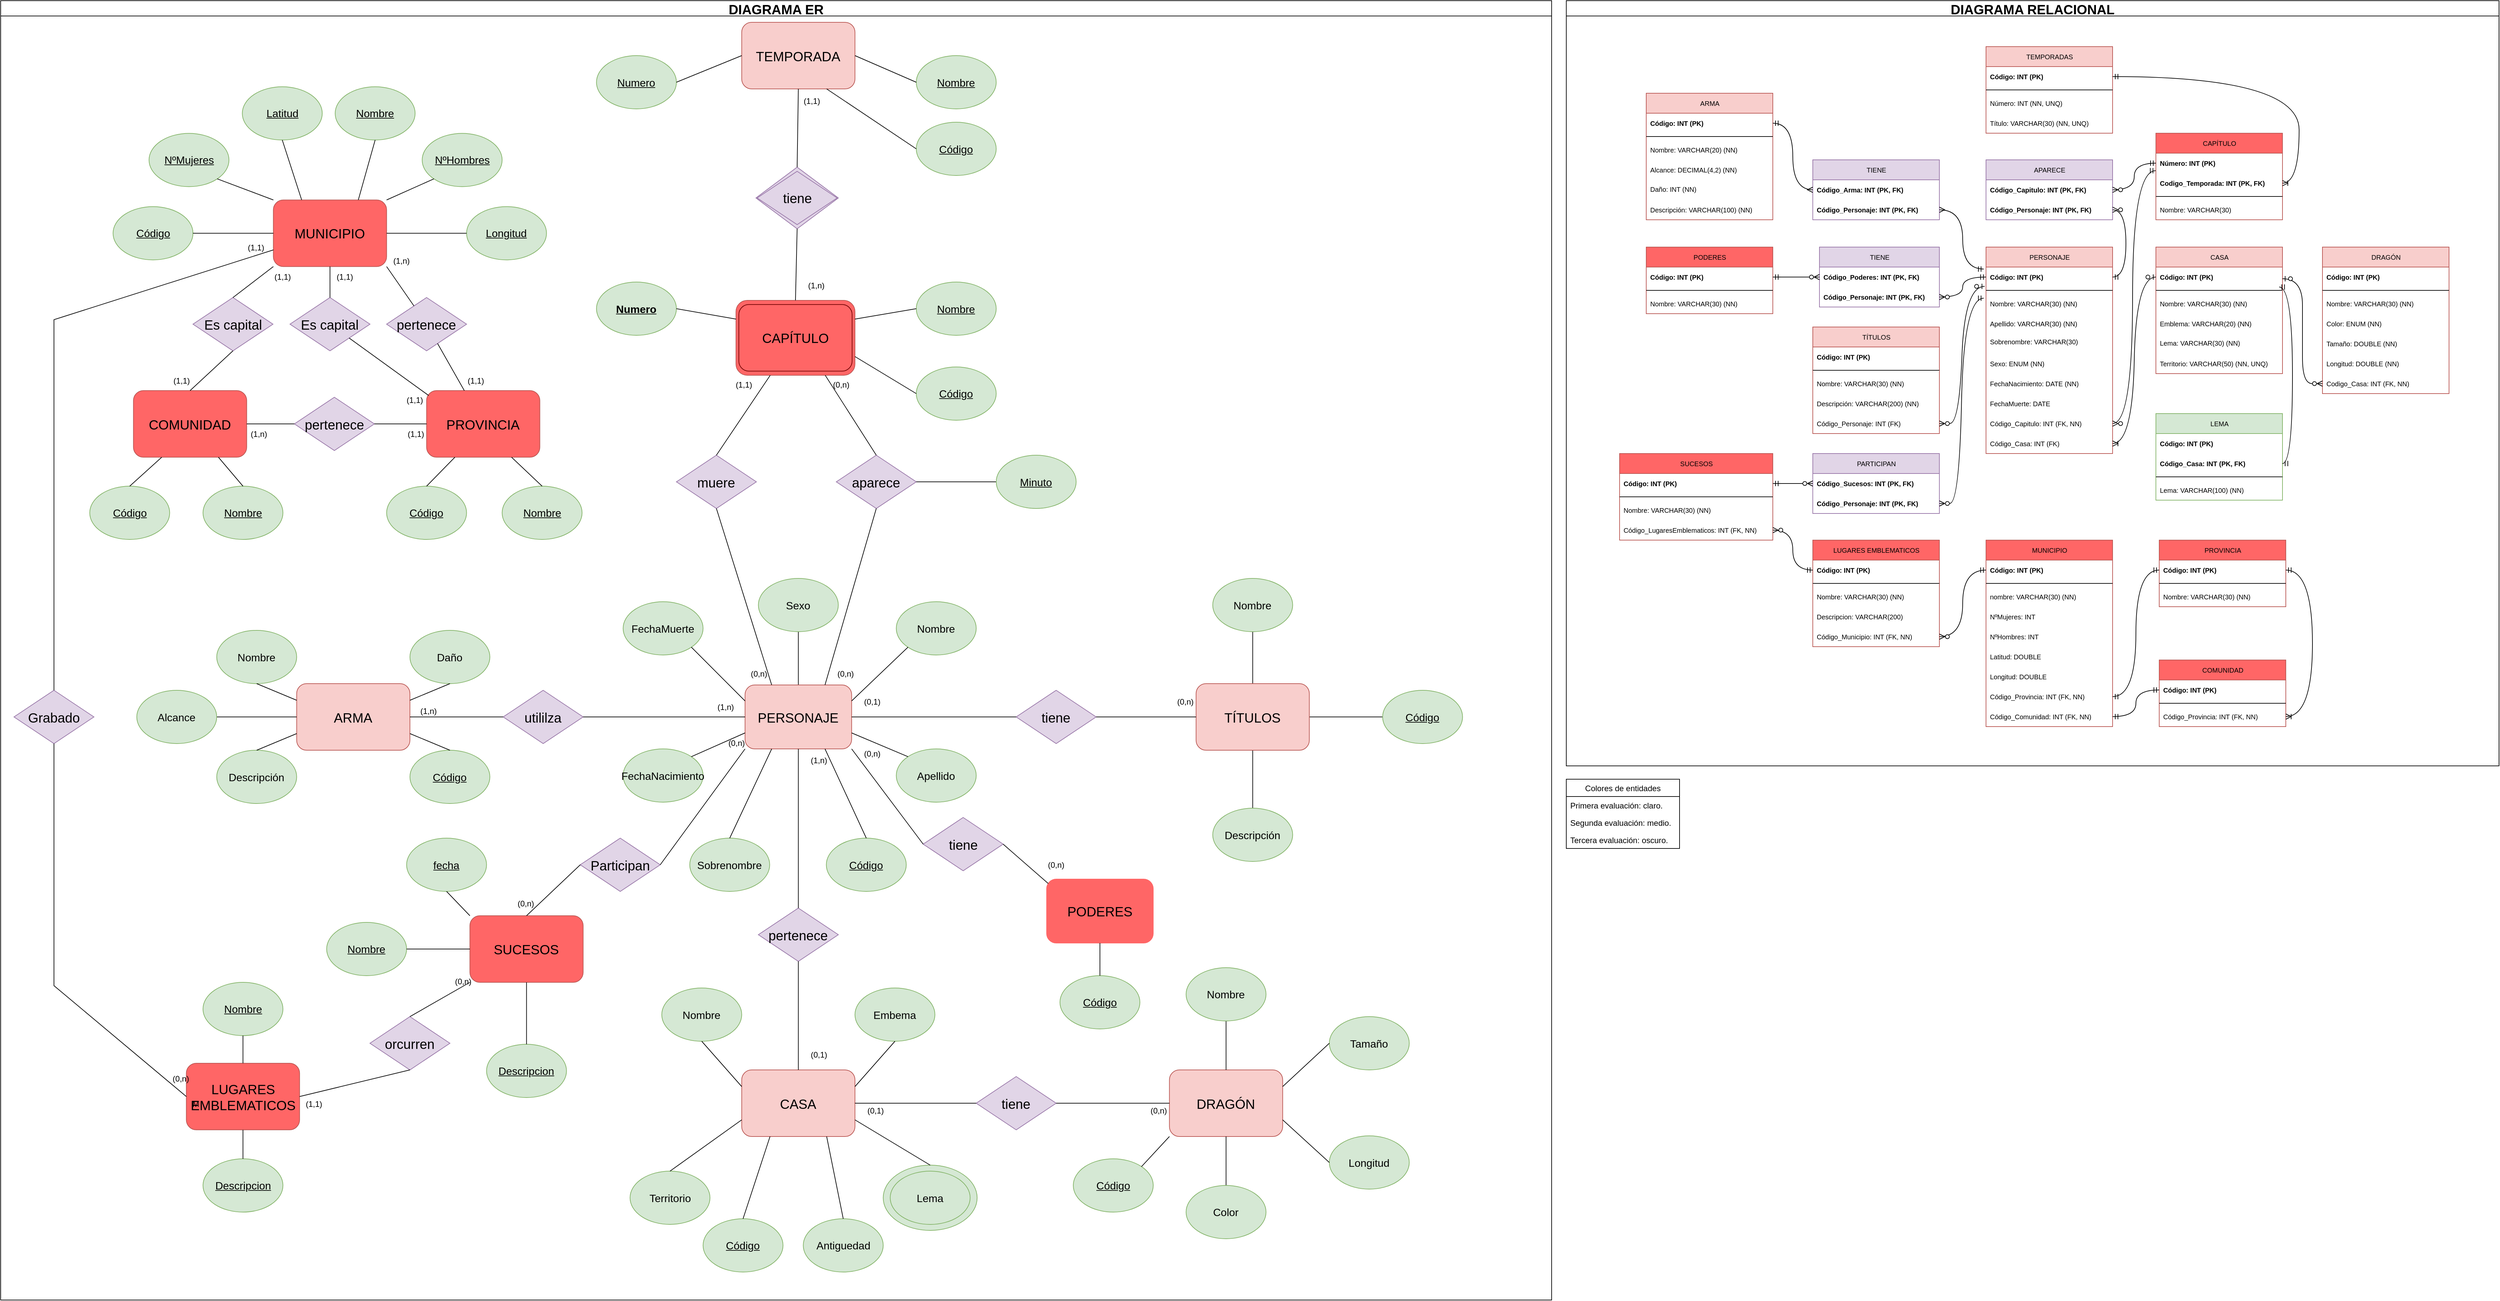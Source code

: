 <mxfile version="20.8.16" type="google"><diagram id="aLsvTZAw9SUJD15MNwd6" name="Página-1"><mxGraphModel grid="1" page="1" gridSize="10" guides="1" tooltips="1" connect="1" arrows="1" fold="1" pageScale="1" pageWidth="1654" pageHeight="1169" math="0" shadow="0"><root><mxCell id="0"/><mxCell id="1" parent="0"/><mxCell id="Mg6Dkxe5XD_Mq7ivaRvk-1" value="DIAGRAMA ER" style="swimlane;fontSize=20;startSize=23;" vertex="1" parent="1"><mxGeometry x="-2540" y="291" width="2328" height="1951" as="geometry"/></mxCell><mxCell id="mkuXQ9xr3yHY9NGdaIat-8" value="CASA" style="rounded=1;whiteSpace=wrap;html=1;fillColor=#f8cecc;strokeColor=#b85450;fontSize=20;" vertex="1" parent="Mg6Dkxe5XD_Mq7ivaRvk-1"><mxGeometry x="1112.31" y="1605.5" width="170" height="100" as="geometry"/></mxCell><mxCell id="mIwRkPIRXLAFHMo4J24B-20" style="edgeStyle=orthogonalEdgeStyle;rounded=0;orthogonalLoop=1;jettySize=auto;html=1;entryX=1;entryY=0.5;entryDx=0;entryDy=0;endArrow=none;endFill=0;" edge="1" parent="Mg6Dkxe5XD_Mq7ivaRvk-1" source="mkuXQ9xr3yHY9NGdaIat-15" target="mkuXQ9xr3yHY9NGdaIat-41"><mxGeometry relative="1" as="geometry"/></mxCell><mxCell id="mkuXQ9xr3yHY9NGdaIat-15" value="&lt;u style=&quot;font-size: 16px;&quot;&gt;Código&lt;/u&gt;" style="ellipse;whiteSpace=wrap;html=1;fillColor=#d5e8d4;strokeColor=#82b366;fontSize=16;" vertex="1" parent="Mg6Dkxe5XD_Mq7ivaRvk-1"><mxGeometry x="2074.31" y="1035.5" width="120" height="80" as="geometry"/></mxCell><mxCell id="mIwRkPIRXLAFHMo4J24B-21" style="edgeStyle=orthogonalEdgeStyle;rounded=0;orthogonalLoop=1;jettySize=auto;html=1;endArrow=none;endFill=0;" edge="1" parent="Mg6Dkxe5XD_Mq7ivaRvk-1" source="mkuXQ9xr3yHY9NGdaIat-17" target="mkuXQ9xr3yHY9NGdaIat-41"><mxGeometry relative="1" as="geometry"/></mxCell><mxCell id="mkuXQ9xr3yHY9NGdaIat-17" value="Nombre" style="ellipse;whiteSpace=wrap;html=1;fillColor=#d5e8d4;strokeColor=#82b366;fontSize=16;" vertex="1" parent="Mg6Dkxe5XD_Mq7ivaRvk-1"><mxGeometry x="1819.31" y="867.5" width="120" height="80" as="geometry"/></mxCell><mxCell id="mkuXQ9xr3yHY9NGdaIat-10" value="Nombre" style="ellipse;whiteSpace=wrap;html=1;fillColor=#d5e8d4;strokeColor=#82b366;fontSize=16;" vertex="1" parent="Mg6Dkxe5XD_Mq7ivaRvk-1"><mxGeometry x="1344.31" y="902.5" width="120" height="80" as="geometry"/></mxCell><mxCell id="mkuXQ9xr3yHY9NGdaIat-20" value="Apellido" style="ellipse;whiteSpace=wrap;html=1;fillColor=#d5e8d4;strokeColor=#82b366;fontSize=16;" vertex="1" parent="Mg6Dkxe5XD_Mq7ivaRvk-1"><mxGeometry x="1344.31" y="1123.5" width="120" height="80" as="geometry"/></mxCell><mxCell id="p7x36olJWWS2uC2-jQU8-1" value="" style="edgeStyle=orthogonalEdgeStyle;rounded=0;orthogonalLoop=1;jettySize=auto;html=1;endArrow=none;endFill=0;" edge="1" parent="Mg6Dkxe5XD_Mq7ivaRvk-1" source="mkuXQ9xr3yHY9NGdaIat-22" target="mkuXQ9xr3yHY9NGdaIat-40"><mxGeometry relative="1" as="geometry"/></mxCell><mxCell id="mkuXQ9xr3yHY9NGdaIat-22" value="Sexo" style="ellipse;whiteSpace=wrap;html=1;fillColor=#d5e8d4;strokeColor=#82b366;fontSize=16;" vertex="1" parent="Mg6Dkxe5XD_Mq7ivaRvk-1"><mxGeometry x="1137.31" y="867.5" width="120" height="80" as="geometry"/></mxCell><mxCell id="mkuXQ9xr3yHY9NGdaIat-24" value="FechaMuerte" style="ellipse;whiteSpace=wrap;html=1;fillColor=#d5e8d4;strokeColor=#82b366;fontSize=16;" vertex="1" parent="Mg6Dkxe5XD_Mq7ivaRvk-1"><mxGeometry x="934.31" y="902.5" width="120" height="80" as="geometry"/></mxCell><mxCell id="mIwRkPIRXLAFHMo4J24B-22" style="edgeStyle=orthogonalEdgeStyle;rounded=0;orthogonalLoop=1;jettySize=auto;html=1;entryX=0.5;entryY=1;entryDx=0;entryDy=0;endArrow=none;endFill=0;" edge="1" parent="Mg6Dkxe5XD_Mq7ivaRvk-1" source="mkuXQ9xr3yHY9NGdaIat-34" target="mkuXQ9xr3yHY9NGdaIat-41"><mxGeometry relative="1" as="geometry"/></mxCell><mxCell id="mkuXQ9xr3yHY9NGdaIat-34" value="Descripción" style="ellipse;whiteSpace=wrap;html=1;fillColor=#d5e8d4;strokeColor=#82b366;fontSize=16;" vertex="1" parent="Mg6Dkxe5XD_Mq7ivaRvk-1"><mxGeometry x="1819.31" y="1212.5" width="120" height="80" as="geometry"/></mxCell><mxCell id="mkuXQ9xr3yHY9NGdaIat-37" value="CAPÍTULO" style="rounded=1;whiteSpace=wrap;html=1;fillColor=#FF6666;strokeColor=#b85450;fontSize=20;" vertex="1" parent="Mg6Dkxe5XD_Mq7ivaRvk-1"><mxGeometry x="1103.7" y="450" width="178.61" height="112.5" as="geometry"/></mxCell><mxCell id="mkuXQ9xr3yHY9NGdaIat-38" value="TEMPORADA" style="rounded=1;whiteSpace=wrap;html=1;fillColor=#f8cecc;strokeColor=#b85450;fontSize=20;" vertex="1" parent="Mg6Dkxe5XD_Mq7ivaRvk-1"><mxGeometry x="1112.31" y="32.5" width="170" height="100" as="geometry"/></mxCell><mxCell id="mkuXQ9xr3yHY9NGdaIat-39" value="DRAGÓN" style="rounded=1;whiteSpace=wrap;html=1;fillColor=#f8cecc;strokeColor=#b85450;fontSize=20;" vertex="1" parent="Mg6Dkxe5XD_Mq7ivaRvk-1"><mxGeometry x="1754.31" y="1605.5" width="170" height="100" as="geometry"/></mxCell><mxCell id="mkuXQ9xr3yHY9NGdaIat-40" value="PERSONAJE" style="rounded=1;whiteSpace=wrap;html=1;fillColor=#f8cecc;strokeColor=#b85450;fontSize=20;" vertex="1" parent="Mg6Dkxe5XD_Mq7ivaRvk-1"><mxGeometry x="1117.31" y="1027.5" width="160" height="96" as="geometry"/></mxCell><mxCell id="mkuXQ9xr3yHY9NGdaIat-41" value="TÍTULOS" style="rounded=1;whiteSpace=wrap;html=1;fillColor=#f8cecc;strokeColor=#b85450;fontSize=20;" vertex="1" parent="Mg6Dkxe5XD_Mq7ivaRvk-1"><mxGeometry x="1794.31" y="1025.5" width="170" height="100" as="geometry"/></mxCell><mxCell id="mkuXQ9xr3yHY9NGdaIat-42" value="ARMA" style="rounded=1;whiteSpace=wrap;html=1;fillColor=#f8cecc;strokeColor=#b85450;fontSize=20;" vertex="1" parent="Mg6Dkxe5XD_Mq7ivaRvk-1"><mxGeometry x="444.31" y="1025.5" width="170" height="100" as="geometry"/></mxCell><mxCell id="mkuXQ9xr3yHY9NGdaIat-44" value="&lt;u&gt;&lt;b&gt;Numero&lt;/b&gt;&lt;/u&gt;" style="ellipse;whiteSpace=wrap;html=1;fillColor=#d5e8d4;strokeColor=#82b366;fontStyle=4;fontSize=16;" vertex="1" parent="Mg6Dkxe5XD_Mq7ivaRvk-1"><mxGeometry x="894.31" y="422.5" width="120" height="80" as="geometry"/></mxCell><mxCell id="mkuXQ9xr3yHY9NGdaIat-45" value="Nombre" style="ellipse;whiteSpace=wrap;html=1;fillColor=#d5e8d4;strokeColor=#82b366;fontStyle=4;fontSize=16;" vertex="1" parent="Mg6Dkxe5XD_Mq7ivaRvk-1"><mxGeometry x="1374.31" y="422.5" width="120" height="80" as="geometry"/></mxCell><mxCell id="mkuXQ9xr3yHY9NGdaIat-46" value="Numero" style="ellipse;whiteSpace=wrap;html=1;fillColor=#d5e8d4;strokeColor=#82b366;fontStyle=4;fontSize=16;" vertex="1" parent="Mg6Dkxe5XD_Mq7ivaRvk-1"><mxGeometry x="894.31" y="82.5" width="120" height="80" as="geometry"/></mxCell><mxCell id="mkuXQ9xr3yHY9NGdaIat-47" value="Nombre" style="ellipse;whiteSpace=wrap;html=1;fillColor=#d5e8d4;strokeColor=#82b366;fontStyle=4;fontSize=16;" vertex="1" parent="Mg6Dkxe5XD_Mq7ivaRvk-1"><mxGeometry x="1374.31" y="82.5" width="120" height="80" as="geometry"/></mxCell><mxCell id="mkuXQ9xr3yHY9NGdaIat-52" value="pertenece" style="rhombus;whiteSpace=wrap;html=1;fontSize=20;fillColor=#e1d5e7;strokeColor=#9673a6;" vertex="1" parent="Mg6Dkxe5XD_Mq7ivaRvk-1"><mxGeometry x="1137.31" y="1362.5" width="120" height="80" as="geometry"/></mxCell><mxCell id="mkuXQ9xr3yHY9NGdaIat-53" value="utililza" style="rhombus;whiteSpace=wrap;html=1;fontSize=20;fillColor=#e1d5e7;strokeColor=#9673a6;" vertex="1" parent="Mg6Dkxe5XD_Mq7ivaRvk-1"><mxGeometry x="754.31" y="1035.5" width="120" height="80" as="geometry"/></mxCell><mxCell id="mIwRkPIRXLAFHMo4J24B-7" style="edgeStyle=orthogonalEdgeStyle;rounded=0;orthogonalLoop=1;jettySize=auto;html=1;entryX=0.5;entryY=0;entryDx=0;entryDy=0;endArrow=none;endFill=0;" edge="1" parent="Mg6Dkxe5XD_Mq7ivaRvk-1" source="mkuXQ9xr3yHY9NGdaIat-54" target="mkuXQ9xr3yHY9NGdaIat-39"><mxGeometry relative="1" as="geometry"/></mxCell><mxCell id="mkuXQ9xr3yHY9NGdaIat-54" value="Nombre" style="ellipse;whiteSpace=wrap;html=1;fillColor=#d5e8d4;strokeColor=#82b366;fontStyle=0;fontSize=16;" vertex="1" parent="Mg6Dkxe5XD_Mq7ivaRvk-1"><mxGeometry x="1779.31" y="1452" width="120" height="80" as="geometry"/></mxCell><mxCell id="mkuXQ9xr3yHY9NGdaIat-55" value="Longitud" style="ellipse;whiteSpace=wrap;html=1;fillColor=#d5e8d4;strokeColor=#82b366;fontStyle=0;fontSize=16;" vertex="1" parent="Mg6Dkxe5XD_Mq7ivaRvk-1"><mxGeometry x="1994.31" y="1704.5" width="120" height="80" as="geometry"/></mxCell><mxCell id="mkuXQ9xr3yHY9NGdaIat-56" value="Tamaño" style="ellipse;whiteSpace=wrap;html=1;fillColor=#d5e8d4;strokeColor=#82b366;fontStyle=0;fontSize=16;" vertex="1" parent="Mg6Dkxe5XD_Mq7ivaRvk-1"><mxGeometry x="1994.31" y="1525.5" width="120" height="80" as="geometry"/></mxCell><mxCell id="mIwRkPIRXLAFHMo4J24B-6" style="edgeStyle=orthogonalEdgeStyle;rounded=0;orthogonalLoop=1;jettySize=auto;html=1;endArrow=none;endFill=0;" edge="1" parent="Mg6Dkxe5XD_Mq7ivaRvk-1" source="mkuXQ9xr3yHY9NGdaIat-57" target="mkuXQ9xr3yHY9NGdaIat-39"><mxGeometry relative="1" as="geometry"/></mxCell><mxCell id="mkuXQ9xr3yHY9NGdaIat-57" value="Color" style="ellipse;whiteSpace=wrap;html=1;fillColor=#d5e8d4;strokeColor=#82b366;fontStyle=0;fontSize=16;" vertex="1" parent="Mg6Dkxe5XD_Mq7ivaRvk-1"><mxGeometry x="1779.31" y="1779" width="120" height="80" as="geometry"/></mxCell><mxCell id="mkuXQ9xr3yHY9NGdaIat-58" value="&lt;u style=&quot;font-size: 16px;&quot;&gt;Código&lt;/u&gt;" style="ellipse;whiteSpace=wrap;html=1;fillColor=#d5e8d4;strokeColor=#82b366;fontSize=16;" vertex="1" parent="Mg6Dkxe5XD_Mq7ivaRvk-1"><mxGeometry x="1054.31" y="1829" width="120" height="80" as="geometry"/></mxCell><mxCell id="mkuXQ9xr3yHY9NGdaIat-59" value="Nombre" style="ellipse;whiteSpace=wrap;html=1;fillColor=#d5e8d4;strokeColor=#82b366;fontSize=16;" vertex="1" parent="Mg6Dkxe5XD_Mq7ivaRvk-1"><mxGeometry x="992.31" y="1482.5" width="120" height="80" as="geometry"/></mxCell><mxCell id="mkuXQ9xr3yHY9NGdaIat-60" value="Embema" style="ellipse;whiteSpace=wrap;html=1;fillColor=#d5e8d4;strokeColor=#82b366;fontSize=16;" vertex="1" parent="Mg6Dkxe5XD_Mq7ivaRvk-1"><mxGeometry x="1282.31" y="1482.5" width="120" height="80" as="geometry"/></mxCell><mxCell id="mkuXQ9xr3yHY9NGdaIat-62" value="Territorio" style="ellipse;whiteSpace=wrap;html=1;fillColor=#d5e8d4;strokeColor=#82b366;fontSize=16;" vertex="1" parent="Mg6Dkxe5XD_Mq7ivaRvk-1"><mxGeometry x="944.7" y="1757.5" width="120" height="80" as="geometry"/></mxCell><mxCell id="mkuXQ9xr3yHY9NGdaIat-63" value="&lt;u style=&quot;font-size: 16px;&quot;&gt;Código&lt;/u&gt;" style="ellipse;whiteSpace=wrap;html=1;fillColor=#d5e8d4;strokeColor=#82b366;fontSize=16;" vertex="1" parent="Mg6Dkxe5XD_Mq7ivaRvk-1"><mxGeometry x="614.31" y="1125.5" width="120" height="80" as="geometry"/></mxCell><mxCell id="mkuXQ9xr3yHY9NGdaIat-64" value="Nombre" style="ellipse;whiteSpace=wrap;html=1;fillColor=#d5e8d4;strokeColor=#82b366;fontSize=16;" vertex="1" parent="Mg6Dkxe5XD_Mq7ivaRvk-1"><mxGeometry x="324.31" y="945.5" width="120" height="80" as="geometry"/></mxCell><mxCell id="mkuXQ9xr3yHY9NGdaIat-65" value="Daño" style="ellipse;whiteSpace=wrap;html=1;fillColor=#d5e8d4;strokeColor=#82b366;fontSize=16;" vertex="1" parent="Mg6Dkxe5XD_Mq7ivaRvk-1"><mxGeometry x="614.31" y="945.5" width="120" height="80" as="geometry"/></mxCell><mxCell id="mIwRkPIRXLAFHMo4J24B-13" style="edgeStyle=orthogonalEdgeStyle;rounded=0;orthogonalLoop=1;jettySize=auto;html=1;endArrow=none;endFill=0;exitX=1;exitY=0.5;exitDx=0;exitDy=0;" edge="1" parent="Mg6Dkxe5XD_Mq7ivaRvk-1" source="mkuXQ9xr3yHY9NGdaIat-66" target="mkuXQ9xr3yHY9NGdaIat-42"><mxGeometry relative="1" as="geometry"><mxPoint x="334.31" y="1075.5" as="sourcePoint"/></mxGeometry></mxCell><mxCell id="mkuXQ9xr3yHY9NGdaIat-66" value="&lt;div style=&quot;font-size: 16px;&quot;&gt;Alcance&lt;/div&gt;" style="ellipse;whiteSpace=wrap;html=1;fillColor=#d5e8d4;strokeColor=#82b366;fontSize=16;" vertex="1" parent="Mg6Dkxe5XD_Mq7ivaRvk-1"><mxGeometry x="204.31" y="1035.5" width="120" height="80" as="geometry"/></mxCell><mxCell id="mkuXQ9xr3yHY9NGdaIat-67" value="Descripción" style="ellipse;whiteSpace=wrap;html=1;fillColor=#d5e8d4;strokeColor=#82b366;fontSize=16;" vertex="1" parent="Mg6Dkxe5XD_Mq7ivaRvk-1"><mxGeometry x="324.31" y="1125.5" width="120" height="80" as="geometry"/></mxCell><mxCell id="mkuXQ9xr3yHY9NGdaIat-68" value="&lt;u style=&quot;font-size: 16px;&quot;&gt;Código&lt;/u&gt;" style="ellipse;whiteSpace=wrap;html=1;fillColor=#d5e8d4;strokeColor=#82b366;fontSize=16;" vertex="1" parent="Mg6Dkxe5XD_Mq7ivaRvk-1"><mxGeometry x="1239.31" y="1257.5" width="120" height="80" as="geometry"/></mxCell><mxCell id="mkuXQ9xr3yHY9NGdaIat-69" value="Sobrenombre" style="ellipse;whiteSpace=wrap;html=1;fillColor=#d5e8d4;strokeColor=#82b366;fontSize=16;" vertex="1" parent="Mg6Dkxe5XD_Mq7ivaRvk-1"><mxGeometry x="1034.31" y="1257.5" width="120" height="80" as="geometry"/></mxCell><mxCell id="mkuXQ9xr3yHY9NGdaIat-70" value="FechaNacimiento" style="ellipse;whiteSpace=wrap;html=1;fillColor=#d5e8d4;strokeColor=#82b366;fontSize=16;" vertex="1" parent="Mg6Dkxe5XD_Mq7ivaRvk-1"><mxGeometry x="934.31" y="1123.5" width="120" height="80" as="geometry"/></mxCell><mxCell id="mkuXQ9xr3yHY9NGdaIat-71" value="tiene" style="rhombus;whiteSpace=wrap;html=1;fontSize=20;fillColor=#e1d5e7;strokeColor=#9673a6;" vertex="1" parent="Mg6Dkxe5XD_Mq7ivaRvk-1"><mxGeometry x="1464.31" y="1615.5" width="120" height="80" as="geometry"/></mxCell><mxCell id="mkuXQ9xr3yHY9NGdaIat-72" value="tiene" style="rhombus;whiteSpace=wrap;html=1;fontSize=20;fillColor=#e1d5e7;strokeColor=#9673a6;" vertex="1" parent="Mg6Dkxe5XD_Mq7ivaRvk-1"><mxGeometry x="1524.31" y="1035.5" width="120" height="80" as="geometry"/></mxCell><mxCell id="mkuXQ9xr3yHY9NGdaIat-74" value="aparece" style="rhombus;whiteSpace=wrap;html=1;fontSize=20;fillColor=#e1d5e7;strokeColor=#9673a6;" vertex="1" parent="Mg6Dkxe5XD_Mq7ivaRvk-1"><mxGeometry x="1254.31" y="682.5" width="120" height="80" as="geometry"/></mxCell><mxCell id="mkuXQ9xr3yHY9NGdaIat-73" value="muere" style="rhombus;whiteSpace=wrap;html=1;fontSize=20;fillColor=#e1d5e7;strokeColor=#9673a6;" vertex="1" parent="Mg6Dkxe5XD_Mq7ivaRvk-1"><mxGeometry x="1014.31" y="682.5" width="120" height="80" as="geometry"/></mxCell><mxCell id="mkuXQ9xr3yHY9NGdaIat-76" value="tiene" style="rhombus;whiteSpace=wrap;html=1;fontSize=20;fillColor=#e1d5e7;strokeColor=#9673a6;" vertex="1" parent="Mg6Dkxe5XD_Mq7ivaRvk-1"><mxGeometry x="1133.7" y="250" width="123.61" height="92.5" as="geometry"/></mxCell><mxCell id="vI9aBXgi_x2zopLDYh4T-7" value="&lt;u style=&quot;font-size: 16px;&quot;&gt;Código&lt;/u&gt;" style="ellipse;whiteSpace=wrap;html=1;fillColor=#d5e8d4;strokeColor=#82b366;fontSize=16;" vertex="1" parent="Mg6Dkxe5XD_Mq7ivaRvk-1"><mxGeometry x="1374.31" y="550" width="120" height="80" as="geometry"/></mxCell><mxCell id="vI9aBXgi_x2zopLDYh4T-9" value="&lt;u style=&quot;font-size: 16px;&quot;&gt;Código&lt;/u&gt;" style="ellipse;whiteSpace=wrap;html=1;fillColor=#d5e8d4;strokeColor=#82b366;fontSize=16;" vertex="1" parent="Mg6Dkxe5XD_Mq7ivaRvk-1"><mxGeometry x="1374.31" y="182.5" width="120" height="80" as="geometry"/></mxCell><mxCell id="TaCLC-ciF3jBWqhEHQXj-1" value="MUNICIPIO" style="rounded=1;whiteSpace=wrap;html=1;fillColor=#FF6666;strokeColor=#b85450;fontSize=20;" vertex="1" parent="Mg6Dkxe5XD_Mq7ivaRvk-1"><mxGeometry x="409.31" y="299.25" width="170" height="100" as="geometry"/></mxCell><mxCell id="TaCLC-ciF3jBWqhEHQXj-2" value="PROVINCIA" style="rounded=1;whiteSpace=wrap;html=1;fillColor=#FF6666;strokeColor=#b85450;fontSize=20;" vertex="1" parent="Mg6Dkxe5XD_Mq7ivaRvk-1"><mxGeometry x="639.31" y="585.5" width="170" height="100" as="geometry"/></mxCell><mxCell id="TaCLC-ciF3jBWqhEHQXj-3" value="pertenece" style="rhombus;whiteSpace=wrap;html=1;fontSize=20;fillColor=#e1d5e7;strokeColor=#9673a6;" vertex="1" parent="Mg6Dkxe5XD_Mq7ivaRvk-1"><mxGeometry x="579.31" y="445.75" width="120" height="80" as="geometry"/></mxCell><mxCell id="TaCLC-ciF3jBWqhEHQXj-99" value="Es capital" style="rhombus;whiteSpace=wrap;html=1;fontSize=20;fillColor=#e1d5e7;strokeColor=#9673a6;" vertex="1" parent="Mg6Dkxe5XD_Mq7ivaRvk-1"><mxGeometry x="434.31" y="445.75" width="120" height="80" as="geometry"/></mxCell><mxCell id="TaCLC-ciF3jBWqhEHQXj-100" value="" style="endArrow=none;html=1;rounded=0;" edge="1" parent="Mg6Dkxe5XD_Mq7ivaRvk-1" source="TaCLC-ciF3jBWqhEHQXj-2" target="TaCLC-ciF3jBWqhEHQXj-3"><mxGeometry relative="1" as="geometry"><mxPoint x="634.31" y="308.58" as="sourcePoint"/><mxPoint x="794.31" y="308.58" as="targetPoint"/></mxGeometry></mxCell><mxCell id="TaCLC-ciF3jBWqhEHQXj-101" value="(1,1)" style="resizable=0;html=1;align=left;verticalAlign=bottom;" connectable="0" vertex="1" parent="TaCLC-ciF3jBWqhEHQXj-100"><mxGeometry x="-1" relative="1" as="geometry"><mxPoint x="3" y="-6" as="offset"/></mxGeometry></mxCell><mxCell id="TaCLC-ciF3jBWqhEHQXj-104" value="" style="endArrow=none;html=1;rounded=0;entryX=1;entryY=1;entryDx=0;entryDy=0;" edge="1" parent="Mg6Dkxe5XD_Mq7ivaRvk-1" source="TaCLC-ciF3jBWqhEHQXj-3" target="TaCLC-ciF3jBWqhEHQXj-1"><mxGeometry relative="1" as="geometry"><mxPoint x="744.31" y="476.75" as="sourcePoint"/><mxPoint x="904.31" y="476.75" as="targetPoint"/></mxGeometry></mxCell><mxCell id="TaCLC-ciF3jBWqhEHQXj-106" value="(1,n)" style="resizable=0;html=1;align=right;verticalAlign=bottom;" connectable="0" vertex="1" parent="TaCLC-ciF3jBWqhEHQXj-104"><mxGeometry x="1" relative="1" as="geometry"><mxPoint x="35" as="offset"/></mxGeometry></mxCell><mxCell id="TaCLC-ciF3jBWqhEHQXj-111" value="" style="endArrow=none;html=1;rounded=0;entryX=0.5;entryY=1;entryDx=0;entryDy=0;" edge="1" parent="Mg6Dkxe5XD_Mq7ivaRvk-1" source="TaCLC-ciF3jBWqhEHQXj-99" target="TaCLC-ciF3jBWqhEHQXj-1"><mxGeometry relative="1" as="geometry"><mxPoint x="744.31" y="516.75" as="sourcePoint"/><mxPoint x="904.31" y="516.75" as="targetPoint"/></mxGeometry></mxCell><mxCell id="TaCLC-ciF3jBWqhEHQXj-113" value="(1,1)" style="resizable=0;html=1;align=right;verticalAlign=bottom;" connectable="0" vertex="1" parent="TaCLC-ciF3jBWqhEHQXj-111"><mxGeometry x="1" relative="1" as="geometry"><mxPoint x="35" y="24" as="offset"/></mxGeometry></mxCell><mxCell id="TaCLC-ciF3jBWqhEHQXj-108" value="" style="endArrow=none;html=1;rounded=0;entryX=0.018;entryY=0.073;entryDx=0;entryDy=0;entryPerimeter=0;" edge="1" parent="Mg6Dkxe5XD_Mq7ivaRvk-1" source="TaCLC-ciF3jBWqhEHQXj-99" target="TaCLC-ciF3jBWqhEHQXj-2"><mxGeometry relative="1" as="geometry"><mxPoint x="744.31" y="436.75" as="sourcePoint"/><mxPoint x="574.31" y="346.75" as="targetPoint"/><Array as="points"/></mxGeometry></mxCell><mxCell id="TaCLC-ciF3jBWqhEHQXj-110" value="(1,1)" style="resizable=0;html=1;align=right;verticalAlign=bottom;" connectable="0" vertex="1" parent="TaCLC-ciF3jBWqhEHQXj-108"><mxGeometry x="1" relative="1" as="geometry"><mxPoint x="-8" y="16" as="offset"/></mxGeometry></mxCell><mxCell id="Y6N9umKRmyW1K3lUrLky-1" value="COMUNIDAD" style="rounded=1;whiteSpace=wrap;html=1;fillColor=#FF6666;strokeColor=#b85450;fontSize=20;" vertex="1" parent="Mg6Dkxe5XD_Mq7ivaRvk-1"><mxGeometry x="199.31" y="585.5" width="170" height="100" as="geometry"/></mxCell><mxCell id="Y6N9umKRmyW1K3lUrLky-2" value="&lt;div&gt;Código&lt;/div&gt;" style="ellipse;whiteSpace=wrap;html=1;fillColor=#d5e8d4;strokeColor=#82b366;fontStyle=4;fontSize=16;" vertex="1" parent="Mg6Dkxe5XD_Mq7ivaRvk-1"><mxGeometry x="133.7" y="729" width="120" height="80" as="geometry"/></mxCell><mxCell id="Y6N9umKRmyW1K3lUrLky-3" value="&lt;div&gt;Nombre&lt;/div&gt;" style="ellipse;whiteSpace=wrap;html=1;fillColor=#d5e8d4;strokeColor=#82b366;fontStyle=4;fontSize=16;" vertex="1" parent="Mg6Dkxe5XD_Mq7ivaRvk-1"><mxGeometry x="303.7" y="729" width="120" height="80" as="geometry"/></mxCell><mxCell id="Y6N9umKRmyW1K3lUrLky-4" value="Es capital" style="rhombus;whiteSpace=wrap;html=1;fontSize=20;fillColor=#e1d5e7;strokeColor=#9673a6;" vertex="1" parent="Mg6Dkxe5XD_Mq7ivaRvk-1"><mxGeometry x="288.7" y="445.75" width="120" height="80" as="geometry"/></mxCell><mxCell id="Y6N9umKRmyW1K3lUrLky-5" value="" style="endArrow=none;html=1;rounded=0;exitX=0.5;exitY=1;exitDx=0;exitDy=0;entryX=0.5;entryY=0;entryDx=0;entryDy=0;" edge="1" parent="Mg6Dkxe5XD_Mq7ivaRvk-1" source="Y6N9umKRmyW1K3lUrLky-4" target="Y6N9umKRmyW1K3lUrLky-1"><mxGeometry relative="1" as="geometry"><mxPoint x="376.584" y="668.4" as="sourcePoint"/><mxPoint x="382.683" y="855.75" as="targetPoint"/></mxGeometry></mxCell><mxCell id="Y6N9umKRmyW1K3lUrLky-7" value="(1,1)" style="resizable=0;html=1;align=right;verticalAlign=bottom;" connectable="0" vertex="1" parent="Y6N9umKRmyW1K3lUrLky-5"><mxGeometry x="1" relative="1" as="geometry"><mxPoint y="-6" as="offset"/></mxGeometry></mxCell><mxCell id="Y6N9umKRmyW1K3lUrLky-12" value="" style="endArrow=none;html=1;rounded=0;exitX=0;exitY=1;exitDx=0;exitDy=0;entryX=0.5;entryY=0;entryDx=0;entryDy=0;" edge="1" parent="Mg6Dkxe5XD_Mq7ivaRvk-1" source="TaCLC-ciF3jBWqhEHQXj-1" target="Y6N9umKRmyW1K3lUrLky-4"><mxGeometry relative="1" as="geometry"><mxPoint x="535.31" y="595.75" as="sourcePoint"/><mxPoint x="378.7" y="575.75" as="targetPoint"/></mxGeometry></mxCell><mxCell id="Y6N9umKRmyW1K3lUrLky-13" value="(1,1)" style="resizable=0;html=1;align=left;verticalAlign=bottom;" connectable="0" vertex="1" parent="Y6N9umKRmyW1K3lUrLky-12"><mxGeometry x="-1" relative="1" as="geometry"><mxPoint y="24" as="offset"/></mxGeometry></mxCell><mxCell id="Y6N9umKRmyW1K3lUrLky-18" value="pertenece" style="rhombus;whiteSpace=wrap;html=1;fontSize=20;fillColor=#e1d5e7;strokeColor=#9673a6;" vertex="1" parent="Mg6Dkxe5XD_Mq7ivaRvk-1"><mxGeometry x="440.92" y="595.5" width="120" height="80" as="geometry"/></mxCell><mxCell id="Y6N9umKRmyW1K3lUrLky-19" value="" style="endArrow=none;html=1;rounded=0;exitX=0;exitY=0.5;exitDx=0;exitDy=0;" edge="1" parent="Mg6Dkxe5XD_Mq7ivaRvk-1" source="Y6N9umKRmyW1K3lUrLky-18" target="Y6N9umKRmyW1K3lUrLky-1"><mxGeometry relative="1" as="geometry"><mxPoint x="501.92" y="245.5" as="sourcePoint"/><mxPoint x="475.92" y="775.5" as="targetPoint"/></mxGeometry></mxCell><mxCell id="Y6N9umKRmyW1K3lUrLky-21" value="(1,n)" style="resizable=0;html=1;align=right;verticalAlign=bottom;" connectable="0" vertex="1" parent="Y6N9umKRmyW1K3lUrLky-19"><mxGeometry x="1" relative="1" as="geometry"><mxPoint x="31" y="24" as="offset"/></mxGeometry></mxCell><mxCell id="Y6N9umKRmyW1K3lUrLky-22" value="" style="endArrow=none;html=1;rounded=0;entryX=1;entryY=0.5;entryDx=0;entryDy=0;exitX=0;exitY=0.5;exitDx=0;exitDy=0;" edge="1" parent="Mg6Dkxe5XD_Mq7ivaRvk-1" source="TaCLC-ciF3jBWqhEHQXj-2" target="Y6N9umKRmyW1K3lUrLky-18"><mxGeometry relative="1" as="geometry"><mxPoint x="697.92" y="135.5" as="sourcePoint"/><mxPoint x="641.92" y="135.5" as="targetPoint"/></mxGeometry></mxCell><mxCell id="Y6N9umKRmyW1K3lUrLky-23" value="(1,1)" style="resizable=0;html=1;align=left;verticalAlign=bottom;" connectable="0" vertex="1" parent="Y6N9umKRmyW1K3lUrLky-22"><mxGeometry x="-1" relative="1" as="geometry"><mxPoint x="-30" y="24" as="offset"/></mxGeometry></mxCell><mxCell id="Y6N9umKRmyW1K3lUrLky-25" value="&lt;div&gt;Código&lt;/div&gt;" style="ellipse;whiteSpace=wrap;html=1;fillColor=#d5e8d4;strokeColor=#82b366;fontStyle=4;fontSize=16;" vertex="1" parent="Mg6Dkxe5XD_Mq7ivaRvk-1"><mxGeometry x="579.31" y="729" width="120" height="80" as="geometry"/></mxCell><mxCell id="Y6N9umKRmyW1K3lUrLky-26" value="&lt;div&gt;Nombre&lt;/div&gt;" style="ellipse;whiteSpace=wrap;html=1;fillColor=#d5e8d4;strokeColor=#82b366;fontStyle=4;fontSize=16;" vertex="1" parent="Mg6Dkxe5XD_Mq7ivaRvk-1"><mxGeometry x="752.7" y="729" width="120" height="80" as="geometry"/></mxCell><mxCell id="Ye4RGysXwPhAmhwgtE7F-1" value="&lt;div&gt;Código&lt;/div&gt;" style="ellipse;whiteSpace=wrap;html=1;fillColor=#d5e8d4;strokeColor=#82b366;fontStyle=4;fontSize=16;" vertex="1" parent="Mg6Dkxe5XD_Mq7ivaRvk-1"><mxGeometry x="168.7" y="309.25" width="120" height="80" as="geometry"/></mxCell><mxCell id="Ye4RGysXwPhAmhwgtE7F-2" value="&lt;div&gt;Nombre&lt;/div&gt;" style="ellipse;whiteSpace=wrap;html=1;fillColor=#d5e8d4;strokeColor=#82b366;fontStyle=4;fontSize=16;" vertex="1" parent="Mg6Dkxe5XD_Mq7ivaRvk-1"><mxGeometry x="502.09" y="129.25" width="120" height="80" as="geometry"/></mxCell><mxCell id="Ye4RGysXwPhAmhwgtE7F-5" value="&lt;div&gt;Latitud&lt;/div&gt;" style="ellipse;whiteSpace=wrap;html=1;fillColor=#d5e8d4;strokeColor=#82b366;fontStyle=4;fontSize=16;" vertex="1" parent="Mg6Dkxe5XD_Mq7ivaRvk-1"><mxGeometry x="362.7" y="129.25" width="120" height="80" as="geometry"/></mxCell><mxCell id="Ye4RGysXwPhAmhwgtE7F-4" value="NºMujeres" style="ellipse;whiteSpace=wrap;html=1;fillColor=#d5e8d4;strokeColor=#82b366;fontStyle=4;fontSize=16;" vertex="1" parent="Mg6Dkxe5XD_Mq7ivaRvk-1"><mxGeometry x="222.7" y="199.25" width="120" height="80" as="geometry"/></mxCell><mxCell id="Ye4RGysXwPhAmhwgtE7F-7" value="&lt;div&gt;NºHombres&lt;/div&gt;" style="ellipse;whiteSpace=wrap;html=1;fillColor=#d5e8d4;strokeColor=#82b366;fontStyle=4;fontSize=16;" vertex="1" parent="Mg6Dkxe5XD_Mq7ivaRvk-1"><mxGeometry x="632.7" y="199.25" width="120" height="80" as="geometry"/></mxCell><mxCell id="Ye4RGysXwPhAmhwgtE7F-8" value="&lt;div&gt;Longitud&lt;/div&gt;" style="ellipse;whiteSpace=wrap;html=1;fillColor=#d5e8d4;strokeColor=#82b366;fontStyle=4;fontSize=16;" vertex="1" parent="Mg6Dkxe5XD_Mq7ivaRvk-1"><mxGeometry x="699.31" y="309.25" width="120" height="80" as="geometry"/></mxCell><mxCell id="Ye4RGysXwPhAmhwgtE7F-9" value="" style="endArrow=none;html=1;rounded=0;entryX=0;entryY=1;entryDx=0;entryDy=0;exitX=1;exitY=0;exitDx=0;exitDy=0;" edge="1" parent="Mg6Dkxe5XD_Mq7ivaRvk-1" source="TaCLC-ciF3jBWqhEHQXj-1" target="Ye4RGysXwPhAmhwgtE7F-7"><mxGeometry relative="1" as="geometry"><mxPoint x="632.09" y="305.75" as="sourcePoint"/><mxPoint x="802.09" y="465.75" as="targetPoint"/></mxGeometry></mxCell><mxCell id="Ye4RGysXwPhAmhwgtE7F-12" value="" style="endArrow=none;html=1;rounded=0;entryX=0;entryY=0.5;entryDx=0;entryDy=0;" edge="1" parent="Mg6Dkxe5XD_Mq7ivaRvk-1" source="TaCLC-ciF3jBWqhEHQXj-1" target="Ye4RGysXwPhAmhwgtE7F-8"><mxGeometry relative="1" as="geometry"><mxPoint x="582.09" y="345.75" as="sourcePoint"/><mxPoint x="802.09" y="465.75" as="targetPoint"/></mxGeometry></mxCell><mxCell id="Ye4RGysXwPhAmhwgtE7F-15" value="" style="endArrow=none;html=1;rounded=0;exitX=0.75;exitY=0;exitDx=0;exitDy=0;entryX=0.5;entryY=1;entryDx=0;entryDy=0;" edge="1" parent="Mg6Dkxe5XD_Mq7ivaRvk-1" source="TaCLC-ciF3jBWqhEHQXj-1" target="Ye4RGysXwPhAmhwgtE7F-2"><mxGeometry relative="1" as="geometry"><mxPoint x="642.09" y="285.75" as="sourcePoint"/><mxPoint x="802.09" y="285.75" as="targetPoint"/></mxGeometry></mxCell><mxCell id="Ye4RGysXwPhAmhwgtE7F-18" value="" style="endArrow=none;html=1;rounded=0;entryX=0.5;entryY=1;entryDx=0;entryDy=0;exitX=0.25;exitY=0;exitDx=0;exitDy=0;" edge="1" parent="Mg6Dkxe5XD_Mq7ivaRvk-1" source="TaCLC-ciF3jBWqhEHQXj-1" target="Ye4RGysXwPhAmhwgtE7F-5"><mxGeometry relative="1" as="geometry"><mxPoint x="452.09" y="305.75" as="sourcePoint"/><mxPoint x="802.09" y="285.75" as="targetPoint"/></mxGeometry></mxCell><mxCell id="Ye4RGysXwPhAmhwgtE7F-21" value="" style="endArrow=none;html=1;rounded=0;entryX=1;entryY=1;entryDx=0;entryDy=0;exitX=0;exitY=0;exitDx=0;exitDy=0;" edge="1" parent="Mg6Dkxe5XD_Mq7ivaRvk-1" source="TaCLC-ciF3jBWqhEHQXj-1" target="Ye4RGysXwPhAmhwgtE7F-4"><mxGeometry relative="1" as="geometry"><mxPoint x="410.09" y="308.75" as="sourcePoint"/><mxPoint x="802.09" y="285.75" as="targetPoint"/></mxGeometry></mxCell><mxCell id="Ye4RGysXwPhAmhwgtE7F-24" value="" style="endArrow=none;html=1;rounded=0;exitX=1;exitY=0.5;exitDx=0;exitDy=0;entryX=0;entryY=0.5;entryDx=0;entryDy=0;" edge="1" parent="Mg6Dkxe5XD_Mq7ivaRvk-1" source="Ye4RGysXwPhAmhwgtE7F-1" target="TaCLC-ciF3jBWqhEHQXj-1"><mxGeometry relative="1" as="geometry"><mxPoint x="382.09" y="285.75" as="sourcePoint"/><mxPoint x="542.09" y="285.75" as="targetPoint"/></mxGeometry></mxCell><mxCell id="Ye4RGysXwPhAmhwgtE7F-27" value="" style="endArrow=none;html=1;rounded=0;exitX=0.5;exitY=0;exitDx=0;exitDy=0;entryX=0.25;entryY=1;entryDx=0;entryDy=0;" edge="1" parent="Mg6Dkxe5XD_Mq7ivaRvk-1" source="Y6N9umKRmyW1K3lUrLky-2" target="Y6N9umKRmyW1K3lUrLky-1"><mxGeometry relative="1" as="geometry"><mxPoint x="438.7" y="905.5" as="sourcePoint"/><mxPoint x="598.7" y="905.5" as="targetPoint"/></mxGeometry></mxCell><mxCell id="Ye4RGysXwPhAmhwgtE7F-30" value="" style="endArrow=none;html=1;rounded=0;exitX=0.5;exitY=0;exitDx=0;exitDy=0;entryX=0.75;entryY=1;entryDx=0;entryDy=0;" edge="1" parent="Mg6Dkxe5XD_Mq7ivaRvk-1" source="Y6N9umKRmyW1K3lUrLky-3" target="Y6N9umKRmyW1K3lUrLky-1"><mxGeometry relative="1" as="geometry"><mxPoint x="438.7" y="905.5" as="sourcePoint"/><mxPoint x="598.7" y="905.5" as="targetPoint"/></mxGeometry></mxCell><mxCell id="Ye4RGysXwPhAmhwgtE7F-33" value="" style="endArrow=none;html=1;rounded=0;entryX=0.5;entryY=0;entryDx=0;entryDy=0;exitX=0.25;exitY=1;exitDx=0;exitDy=0;" edge="1" parent="Mg6Dkxe5XD_Mq7ivaRvk-1" source="TaCLC-ciF3jBWqhEHQXj-2" target="Y6N9umKRmyW1K3lUrLky-25"><mxGeometry relative="1" as="geometry"><mxPoint x="438.7" y="905.5" as="sourcePoint"/><mxPoint x="598.7" y="905.5" as="targetPoint"/></mxGeometry></mxCell><mxCell id="Ye4RGysXwPhAmhwgtE7F-36" value="" style="endArrow=none;html=1;rounded=0;entryX=0.5;entryY=0;entryDx=0;entryDy=0;exitX=0.75;exitY=1;exitDx=0;exitDy=0;" edge="1" parent="Mg6Dkxe5XD_Mq7ivaRvk-1" source="TaCLC-ciF3jBWqhEHQXj-2" target="Y6N9umKRmyW1K3lUrLky-26"><mxGeometry relative="1" as="geometry"><mxPoint x="438.7" y="905.5" as="sourcePoint"/><mxPoint x="598.7" y="905.5" as="targetPoint"/></mxGeometry></mxCell><mxCell id="Ye4RGysXwPhAmhwgtE7F-39" value="" style="endArrow=none;html=1;rounded=0;exitX=1;exitY=0.5;exitDx=0;exitDy=0;entryX=0;entryY=0.5;entryDx=0;entryDy=0;" edge="1" parent="Mg6Dkxe5XD_Mq7ivaRvk-1" source="mkuXQ9xr3yHY9NGdaIat-74" target="Ye4RGysXwPhAmhwgtE7F-42"><mxGeometry width="50" height="50" relative="1" as="geometry"><mxPoint x="1373.7" y="729" as="sourcePoint"/><mxPoint x="1473.7" y="715.75" as="targetPoint"/></mxGeometry></mxCell><mxCell id="Ye4RGysXwPhAmhwgtE7F-42" value="&lt;u style=&quot;font-size: 16px;&quot;&gt;Minuto&lt;/u&gt;" style="ellipse;whiteSpace=wrap;html=1;fillColor=#d5e8d4;strokeColor=#82b366;fontSize=16;" vertex="1" parent="Mg6Dkxe5XD_Mq7ivaRvk-1"><mxGeometry x="1494.31" y="682.5" width="120" height="80" as="geometry"/></mxCell><mxCell id="Ye4RGysXwPhAmhwgtE7F-47" value="SUCESOS" style="rounded=1;whiteSpace=wrap;html=1;fillColor=#FF6666;strokeColor=#b85450;fontSize=20;" vertex="1" parent="Mg6Dkxe5XD_Mq7ivaRvk-1"><mxGeometry x="704.31" y="1374" width="170" height="100" as="geometry"/></mxCell><mxCell id="Ye4RGysXwPhAmhwgtE7F-48" value="Participan" style="rhombus;whiteSpace=wrap;html=1;fontSize=20;fillColor=#e1d5e7;strokeColor=#9673a6;rotation=0;" vertex="1" parent="Mg6Dkxe5XD_Mq7ivaRvk-1"><mxGeometry x="870.0" y="1257.5" width="120" height="80" as="geometry"/></mxCell><mxCell id="Ye4RGysXwPhAmhwgtE7F-50" value="" style="endArrow=none;html=1;rounded=0;exitX=0.5;exitY=0;exitDx=0;exitDy=0;entryX=0;entryY=0.5;entryDx=0;entryDy=0;" edge="1" parent="Mg6Dkxe5XD_Mq7ivaRvk-1" source="Ye4RGysXwPhAmhwgtE7F-47" target="Ye4RGysXwPhAmhwgtE7F-48"><mxGeometry relative="1" as="geometry"><mxPoint x="1443.92" y="1250.5" as="sourcePoint"/><mxPoint x="1603.92" y="1250.5" as="targetPoint"/></mxGeometry></mxCell><mxCell id="Ye4RGysXwPhAmhwgtE7F-51" value="(0,n)" style="resizable=0;html=1;align=left;verticalAlign=bottom;" connectable="0" vertex="1" parent="Ye4RGysXwPhAmhwgtE7F-50"><mxGeometry x="-1" relative="1" as="geometry"><mxPoint x="-15" y="-10" as="offset"/></mxGeometry></mxCell><mxCell id="Ye4RGysXwPhAmhwgtE7F-53" value="" style="endArrow=none;html=1;rounded=0;exitX=1;exitY=0.5;exitDx=0;exitDy=0;entryX=0;entryY=1;entryDx=0;entryDy=0;" edge="1" parent="Mg6Dkxe5XD_Mq7ivaRvk-1" source="Ye4RGysXwPhAmhwgtE7F-48" target="mkuXQ9xr3yHY9NGdaIat-40"><mxGeometry relative="1" as="geometry"><mxPoint x="1333.7" y="1359" as="sourcePoint"/><mxPoint x="1493.7" y="1359" as="targetPoint"/></mxGeometry></mxCell><mxCell id="Ye4RGysXwPhAmhwgtE7F-55" value="(0,n)" style="resizable=0;html=1;align=right;verticalAlign=bottom;" connectable="0" vertex="1" parent="Ye4RGysXwPhAmhwgtE7F-53"><mxGeometry x="1" relative="1" as="geometry"/></mxCell><mxCell id="Ye4RGysXwPhAmhwgtE7F-56" value="&lt;u style=&quot;font-size: 16px;&quot;&gt;fecha&lt;/u&gt;" style="ellipse;whiteSpace=wrap;html=1;fillColor=#d5e8d4;strokeColor=#82b366;fontSize=16;" vertex="1" parent="Mg6Dkxe5XD_Mq7ivaRvk-1"><mxGeometry x="609.31" y="1257.5" width="120" height="80" as="geometry"/></mxCell><mxCell id="Ye4RGysXwPhAmhwgtE7F-59" value="&lt;u style=&quot;font-size: 16px;&quot;&gt;Nombre&lt;/u&gt;" style="ellipse;whiteSpace=wrap;html=1;fillColor=#d5e8d4;strokeColor=#82b366;fontSize=16;" vertex="1" parent="Mg6Dkxe5XD_Mq7ivaRvk-1"><mxGeometry x="489.31" y="1384" width="120" height="80" as="geometry"/></mxCell><mxCell id="Ye4RGysXwPhAmhwgtE7F-61" value="&lt;u style=&quot;font-size: 16px;&quot;&gt;Descripcion&lt;/u&gt;" style="ellipse;whiteSpace=wrap;html=1;fillColor=#d5e8d4;strokeColor=#82b366;fontSize=16;" vertex="1" parent="Mg6Dkxe5XD_Mq7ivaRvk-1"><mxGeometry x="729.31" y="1567" width="120" height="80" as="geometry"/></mxCell><mxCell id="Ye4RGysXwPhAmhwgtE7F-65" value="" style="endArrow=none;html=1;rounded=0;exitX=0.5;exitY=1;exitDx=0;exitDy=0;entryX=0;entryY=0;entryDx=0;entryDy=0;" edge="1" parent="Mg6Dkxe5XD_Mq7ivaRvk-1" source="Ye4RGysXwPhAmhwgtE7F-56" target="Ye4RGysXwPhAmhwgtE7F-47"><mxGeometry relative="1" as="geometry"><mxPoint x="1443.92" y="1190.5" as="sourcePoint"/><mxPoint x="1603.92" y="1190.5" as="targetPoint"/></mxGeometry></mxCell><mxCell id="Ye4RGysXwPhAmhwgtE7F-68" value="" style="endArrow=none;html=1;rounded=0;entryX=0;entryY=0.5;entryDx=0;entryDy=0;exitX=1;exitY=0.5;exitDx=0;exitDy=0;" edge="1" parent="Mg6Dkxe5XD_Mq7ivaRvk-1" source="Ye4RGysXwPhAmhwgtE7F-59" target="Ye4RGysXwPhAmhwgtE7F-47"><mxGeometry relative="1" as="geometry"><mxPoint x="1443.92" y="1190.5" as="sourcePoint"/><mxPoint x="1603.92" y="1190.5" as="targetPoint"/></mxGeometry></mxCell><mxCell id="Ye4RGysXwPhAmhwgtE7F-74" value="" style="endArrow=none;html=1;rounded=0;exitX=0.5;exitY=0;exitDx=0;exitDy=0;entryX=0.5;entryY=1;entryDx=0;entryDy=0;" edge="1" parent="Mg6Dkxe5XD_Mq7ivaRvk-1" source="Ye4RGysXwPhAmhwgtE7F-61" target="Ye4RGysXwPhAmhwgtE7F-47"><mxGeometry width="50" height="50" relative="1" as="geometry"><mxPoint x="1393.92" y="1610.5" as="sourcePoint"/><mxPoint x="1443.92" y="1560.5" as="targetPoint"/></mxGeometry></mxCell><mxCell id="Ye4RGysXwPhAmhwgtE7F-75" value="LUGARES EMBLEMATICOS" style="rounded=1;whiteSpace=wrap;html=1;fillColor=#FF6666;strokeColor=#b85450;fontSize=20;" vertex="1" parent="Mg6Dkxe5XD_Mq7ivaRvk-1"><mxGeometry x="278.7" y="1595.5" width="170" height="100" as="geometry"/></mxCell><mxCell id="Ye4RGysXwPhAmhwgtE7F-77" value="&lt;u style=&quot;font-size: 16px;&quot;&gt;Nombre&lt;/u&gt;" style="ellipse;whiteSpace=wrap;html=1;fillColor=#d5e8d4;strokeColor=#82b366;fontSize=16;" vertex="1" parent="Mg6Dkxe5XD_Mq7ivaRvk-1"><mxGeometry x="303.7" y="1474" width="120" height="80" as="geometry"/></mxCell><mxCell id="Ye4RGysXwPhAmhwgtE7F-81" value="&lt;u style=&quot;font-size: 16px;&quot;&gt;Descripcion&lt;/u&gt;" style="ellipse;whiteSpace=wrap;html=1;fillColor=#d5e8d4;strokeColor=#82b366;fontSize=16;" vertex="1" parent="Mg6Dkxe5XD_Mq7ivaRvk-1"><mxGeometry x="303.7" y="1739" width="120" height="80" as="geometry"/></mxCell><mxCell id="Ye4RGysXwPhAmhwgtE7F-83" value="" style="endArrow=none;html=1;rounded=0;exitX=0.5;exitY=1;exitDx=0;exitDy=0;entryX=0.5;entryY=0;entryDx=0;entryDy=0;" edge="1" parent="Mg6Dkxe5XD_Mq7ivaRvk-1" source="Ye4RGysXwPhAmhwgtE7F-77" target="Ye4RGysXwPhAmhwgtE7F-75"><mxGeometry relative="1" as="geometry"><mxPoint x="3440.7" y="1103.5" as="sourcePoint"/><mxPoint x="3600.7" y="1103.5" as="targetPoint"/></mxGeometry></mxCell><mxCell id="Ye4RGysXwPhAmhwgtE7F-85" value="" style="endArrow=none;html=1;rounded=0;exitX=0.5;exitY=0;exitDx=0;exitDy=0;entryX=0.5;entryY=1;entryDx=0;entryDy=0;" edge="1" parent="Mg6Dkxe5XD_Mq7ivaRvk-1" source="Ye4RGysXwPhAmhwgtE7F-81" target="Ye4RGysXwPhAmhwgtE7F-75"><mxGeometry width="50" height="50" relative="1" as="geometry"><mxPoint x="3390.7" y="1523.5" as="sourcePoint"/><mxPoint x="3440.7" y="1473.5" as="targetPoint"/></mxGeometry></mxCell><mxCell id="Ye4RGysXwPhAmhwgtE7F-87" value="Grabado" style="rhombus;whiteSpace=wrap;html=1;fontSize=20;fillColor=#e1d5e7;strokeColor=#9673a6;rotation=0;" vertex="1" parent="Mg6Dkxe5XD_Mq7ivaRvk-1"><mxGeometry x="20" y="1035.5" width="120" height="80" as="geometry"/></mxCell><mxCell id="Ye4RGysXwPhAmhwgtE7F-91" value="orcurren" style="rhombus;whiteSpace=wrap;html=1;fontSize=20;fillColor=#e1d5e7;strokeColor=#9673a6;rotation=0;" vertex="1" parent="Mg6Dkxe5XD_Mq7ivaRvk-1"><mxGeometry x="554.31" y="1525.5" width="120" height="80" as="geometry"/></mxCell><mxCell id="Y6N9umKRmyW1K3lUrLky-34" value="" style="endArrow=none;html=1;rounded=0;entryX=0;entryY=0.25;entryDx=0;entryDy=0;exitX=1;exitY=1;exitDx=0;exitDy=0;" edge="1" parent="Mg6Dkxe5XD_Mq7ivaRvk-1" source="mkuXQ9xr3yHY9NGdaIat-24" target="mkuXQ9xr3yHY9NGdaIat-40"><mxGeometry relative="1" as="geometry"><mxPoint x="1032.7" y="1019" as="sourcePoint"/><mxPoint x="1137.31" y="1225.5" as="targetPoint"/></mxGeometry></mxCell><mxCell id="Y6N9umKRmyW1K3lUrLky-33" value="" style="endArrow=none;html=1;rounded=0;entryX=1;entryY=0.25;entryDx=0;entryDy=0;exitX=0;exitY=1;exitDx=0;exitDy=0;" edge="1" parent="Mg6Dkxe5XD_Mq7ivaRvk-1" source="mkuXQ9xr3yHY9NGdaIat-10" target="mkuXQ9xr3yHY9NGdaIat-40"><mxGeometry relative="1" as="geometry"><mxPoint x="1343.7" y="982.5" as="sourcePoint"/><mxPoint x="1448.7" y="1189" as="targetPoint"/></mxGeometry></mxCell><mxCell id="Y6N9umKRmyW1K3lUrLky-32" value="" style="endArrow=none;html=1;rounded=0;entryX=0;entryY=0.75;entryDx=0;entryDy=0;exitX=1;exitY=0;exitDx=0;exitDy=0;" edge="1" parent="Mg6Dkxe5XD_Mq7ivaRvk-1" source="mkuXQ9xr3yHY9NGdaIat-70" target="mkuXQ9xr3yHY9NGdaIat-40"><mxGeometry relative="1" as="geometry"><mxPoint x="1044.7" y="809" as="sourcePoint"/><mxPoint x="1178.7" y="1055.5" as="targetPoint"/></mxGeometry></mxCell><mxCell id="Y6N9umKRmyW1K3lUrLky-37" value="" style="endArrow=none;html=1;rounded=0;exitX=0.25;exitY=0;exitDx=0;exitDy=0;entryX=0.5;entryY=1;entryDx=0;entryDy=0;" edge="1" parent="Mg6Dkxe5XD_Mq7ivaRvk-1" source="mkuXQ9xr3yHY9NGdaIat-40" target="mkuXQ9xr3yHY9NGdaIat-73"><mxGeometry relative="1" as="geometry"><mxPoint x="992.31" y="842.5" as="sourcePoint"/><mxPoint x="1087.92" y="799" as="targetPoint"/></mxGeometry></mxCell><mxCell id="Y6N9umKRmyW1K3lUrLky-38" value="(0,n)" style="resizable=0;html=1;align=left;verticalAlign=bottom;" connectable="0" vertex="1" parent="Y6N9umKRmyW1K3lUrLky-37"><mxGeometry x="-1" relative="1" as="geometry"><mxPoint x="-33" y="-8" as="offset"/></mxGeometry></mxCell><mxCell id="Y6N9umKRmyW1K3lUrLky-40" value="" style="endArrow=none;html=1;rounded=0;exitX=0.75;exitY=0;exitDx=0;exitDy=0;entryX=0.5;entryY=1;entryDx=0;entryDy=0;" edge="1" parent="Mg6Dkxe5XD_Mq7ivaRvk-1" source="mkuXQ9xr3yHY9NGdaIat-40" target="mkuXQ9xr3yHY9NGdaIat-74"><mxGeometry relative="1" as="geometry"><mxPoint x="1365.31" y="1064" as="sourcePoint"/><mxPoint x="1282.31" y="799" as="targetPoint"/></mxGeometry></mxCell><mxCell id="Y6N9umKRmyW1K3lUrLky-41" value="(0,n)" style="resizable=0;html=1;align=left;verticalAlign=bottom;" connectable="0" vertex="1" parent="Y6N9umKRmyW1K3lUrLky-40"><mxGeometry x="-1" relative="1" as="geometry"><mxPoint x="17" y="-8" as="offset"/></mxGeometry></mxCell><mxCell id="Y6N9umKRmyW1K3lUrLky-43" value="" style="endArrow=none;html=1;rounded=0;entryX=0;entryY=0;entryDx=0;entryDy=0;exitX=1;exitY=0.75;exitDx=0;exitDy=0;" edge="1" parent="Mg6Dkxe5XD_Mq7ivaRvk-1" source="mkuXQ9xr3yHY9NGdaIat-40" target="mkuXQ9xr3yHY9NGdaIat-20"><mxGeometry relative="1" as="geometry"><mxPoint x="1259.026" y="1161.216" as="sourcePoint"/><mxPoint x="1339.6" y="1125.5" as="targetPoint"/></mxGeometry></mxCell><mxCell id="Y6N9umKRmyW1K3lUrLky-44" value="" style="endArrow=none;html=1;rounded=0;entryX=0.25;entryY=1;entryDx=0;entryDy=0;exitX=0.5;exitY=0;exitDx=0;exitDy=0;" edge="1" parent="Mg6Dkxe5XD_Mq7ivaRvk-1" source="mkuXQ9xr3yHY9NGdaIat-69" target="mkuXQ9xr3yHY9NGdaIat-40"><mxGeometry relative="1" as="geometry"><mxPoint x="1064.696" y="1205.496" as="sourcePoint"/><mxPoint x="1145.27" y="1169.78" as="targetPoint"/></mxGeometry></mxCell><mxCell id="Y6N9umKRmyW1K3lUrLky-45" value="" style="endArrow=none;html=1;rounded=0;entryX=0.75;entryY=1;entryDx=0;entryDy=0;exitX=0.5;exitY=0;exitDx=0;exitDy=0;" edge="1" parent="Mg6Dkxe5XD_Mq7ivaRvk-1" source="mkuXQ9xr3yHY9NGdaIat-68" target="mkuXQ9xr3yHY9NGdaIat-40"><mxGeometry relative="1" as="geometry"><mxPoint x="1214.31" y="1283" as="sourcePoint"/><mxPoint x="1277.31" y="1149" as="targetPoint"/></mxGeometry></mxCell><mxCell id="Y6N9umKRmyW1K3lUrLky-27" value="" style="endArrow=none;html=1;rounded=0;entryX=0;entryY=0.5;entryDx=0;entryDy=0;exitX=1;exitY=0.25;exitDx=0;exitDy=0;" edge="1" parent="Mg6Dkxe5XD_Mq7ivaRvk-1" source="mkuXQ9xr3yHY9NGdaIat-37" target="mkuXQ9xr3yHY9NGdaIat-45"><mxGeometry relative="1" as="geometry"><mxPoint x="1284.7" y="509" as="sourcePoint"/><mxPoint x="1654.7" y="565.5" as="targetPoint"/></mxGeometry></mxCell><mxCell id="Y6N9umKRmyW1K3lUrLky-29" value="" style="endArrow=none;html=1;rounded=0;entryX=0;entryY=0.5;entryDx=0;entryDy=0;exitX=1;exitY=0.75;exitDx=0;exitDy=0;" edge="1" parent="Mg6Dkxe5XD_Mq7ivaRvk-1" source="mkuXQ9xr3yHY9NGdaIat-37" target="vI9aBXgi_x2zopLDYh4T-7"><mxGeometry relative="1" as="geometry"><mxPoint x="1560.7" y="369" as="sourcePoint"/><mxPoint x="1665.7" y="575.5" as="targetPoint"/></mxGeometry></mxCell><mxCell id="Y6N9umKRmyW1K3lUrLky-30" value="" style="endArrow=none;html=1;rounded=0;entryX=0;entryY=0.25;entryDx=0;entryDy=0;exitX=1;exitY=0.5;exitDx=0;exitDy=0;" edge="1" parent="Mg6Dkxe5XD_Mq7ivaRvk-1" source="mkuXQ9xr3yHY9NGdaIat-44" target="mkuXQ9xr3yHY9NGdaIat-37"><mxGeometry relative="1" as="geometry"><mxPoint x="1570.7" y="379" as="sourcePoint"/><mxPoint x="1675.7" y="585.5" as="targetPoint"/></mxGeometry></mxCell><mxCell id="Y6N9umKRmyW1K3lUrLky-31" value="" style="endArrow=none;html=1;rounded=0;entryX=0;entryY=0.5;entryDx=0;entryDy=0;exitX=0.75;exitY=1;exitDx=0;exitDy=0;" edge="1" parent="Mg6Dkxe5XD_Mq7ivaRvk-1" source="mkuXQ9xr3yHY9NGdaIat-38" target="vI9aBXgi_x2zopLDYh4T-9"><mxGeometry relative="1" as="geometry"><mxPoint x="1511.7" y="269" as="sourcePoint"/><mxPoint x="1616.7" y="475.5" as="targetPoint"/></mxGeometry></mxCell><mxCell id="Ye4RGysXwPhAmhwgtE7F-97" value="Nombre" style="ellipse;whiteSpace=wrap;html=1;fillColor=#d5e8d4;strokeColor=#82b366;fontSize=16;" vertex="1" parent="Mg6Dkxe5XD_Mq7ivaRvk-1"><mxGeometry x="1324.7" y="1748.5" width="141" height="98" as="geometry"/></mxCell><mxCell id="Ye4RGysXwPhAmhwgtE7F-98" value="Lema" style="ellipse;whiteSpace=wrap;html=1;fillColor=#d5e8d4;strokeColor=#82b366;fontSize=16;" vertex="1" parent="Mg6Dkxe5XD_Mq7ivaRvk-1"><mxGeometry x="1335.2" y="1757.5" width="120" height="80" as="geometry"/></mxCell><mxCell id="Y6N9umKRmyW1K3lUrLky-46" value="" style="endArrow=none;html=1;rounded=0;entryX=0;entryY=0.5;entryDx=0;entryDy=0;exitX=1;exitY=0.5;exitDx=0;exitDy=0;" edge="1" parent="Mg6Dkxe5XD_Mq7ivaRvk-1" source="mkuXQ9xr3yHY9NGdaIat-38" target="mkuXQ9xr3yHY9NGdaIat-47"><mxGeometry relative="1" as="geometry"><mxPoint x="1296.31" y="99" as="sourcePoint"/><mxPoint x="1388.31" y="189" as="targetPoint"/></mxGeometry></mxCell><mxCell id="Y6N9umKRmyW1K3lUrLky-47" value="" style="endArrow=none;html=1;rounded=0;entryX=0;entryY=0.5;entryDx=0;entryDy=0;exitX=1;exitY=0.5;exitDx=0;exitDy=0;" edge="1" parent="Mg6Dkxe5XD_Mq7ivaRvk-1" source="mkuXQ9xr3yHY9NGdaIat-46" target="mkuXQ9xr3yHY9NGdaIat-38"><mxGeometry relative="1" as="geometry"><mxPoint x="1034.31" y="142.5" as="sourcePoint"/><mxPoint x="1126.31" y="182.5" as="targetPoint"/></mxGeometry></mxCell><mxCell id="Y6N9umKRmyW1K3lUrLky-48" value="" style="endArrow=none;html=1;rounded=0;exitX=0.5;exitY=0;exitDx=0;exitDy=0;" edge="1" parent="Mg6Dkxe5XD_Mq7ivaRvk-1" source="mkuXQ9xr3yHY9NGdaIat-73" target="mkuXQ9xr3yHY9NGdaIat-37"><mxGeometry relative="1" as="geometry"><mxPoint x="992.31" y="768" as="sourcePoint"/><mxPoint x="1069.31" y="503" as="targetPoint"/></mxGeometry></mxCell><mxCell id="Y6N9umKRmyW1K3lUrLky-50" value="(1,1)" style="resizable=0;html=1;align=right;verticalAlign=bottom;" connectable="0" vertex="1" parent="Y6N9umKRmyW1K3lUrLky-48"><mxGeometry x="1" relative="1" as="geometry"><mxPoint x="-27" y="23" as="offset"/></mxGeometry></mxCell><mxCell id="Ye4RGysXwPhAmhwgtE7F-110" value="Antiguedad" style="ellipse;whiteSpace=wrap;html=1;fillColor=#d5e8d4;strokeColor=#82b366;fontSize=16;" vertex="1" parent="Mg6Dkxe5XD_Mq7ivaRvk-1"><mxGeometry x="1204.7" y="1829" width="120" height="80" as="geometry"/></mxCell><mxCell id="Y6N9umKRmyW1K3lUrLky-51" value="" style="endArrow=none;html=1;rounded=0;exitX=0.5;exitY=0;exitDx=0;exitDy=0;entryX=0.75;entryY=1;entryDx=0;entryDy=0;" edge="1" parent="Mg6Dkxe5XD_Mq7ivaRvk-1" source="mkuXQ9xr3yHY9NGdaIat-74" target="mkuXQ9xr3yHY9NGdaIat-37"><mxGeometry relative="1" as="geometry"><mxPoint x="1144.7" y="841.5" as="sourcePoint"/><mxPoint x="1221.7" y="576.5" as="targetPoint"/></mxGeometry></mxCell><mxCell id="Y6N9umKRmyW1K3lUrLky-53" value="(0,n)" style="resizable=0;html=1;align=right;verticalAlign=bottom;" connectable="0" vertex="1" parent="Y6N9umKRmyW1K3lUrLky-51"><mxGeometry x="1" relative="1" as="geometry"><mxPoint x="37" y="23" as="offset"/></mxGeometry></mxCell><mxCell id="Ye4RGysXwPhAmhwgtE7F-113" value="PODERES" style="rounded=1;whiteSpace=wrap;html=1;fillColor=#FF6666;strokeColor=#ff6666;fontSize=20;" vertex="1" parent="Mg6Dkxe5XD_Mq7ivaRvk-1"><mxGeometry x="1570.0" y="1319" width="160" height="96" as="geometry"/></mxCell><mxCell id="Y6N9umKRmyW1K3lUrLky-57" value="" style="endArrow=none;html=1;rounded=0;exitX=0.5;exitY=0;exitDx=0;exitDy=0;entryX=0.5;entryY=1;entryDx=0;entryDy=0;" edge="1" parent="Mg6Dkxe5XD_Mq7ivaRvk-1" source="mkuXQ9xr3yHY9NGdaIat-37" target="mkuXQ9xr3yHY9NGdaIat-76"><mxGeometry relative="1" as="geometry"><mxPoint x="1024.7" y="426" as="sourcePoint"/><mxPoint x="1101.7" y="161" as="targetPoint"/></mxGeometry></mxCell><mxCell id="Y6N9umKRmyW1K3lUrLky-58" value="(1,n)" style="resizable=0;html=1;align=left;verticalAlign=bottom;" connectable="0" vertex="1" parent="Y6N9umKRmyW1K3lUrLky-57"><mxGeometry x="-1" relative="1" as="geometry"><mxPoint x="17" y="-14" as="offset"/></mxGeometry></mxCell><mxCell id="Ye4RGysXwPhAmhwgtE7F-115" value="tiene" style="rhombus;whiteSpace=wrap;html=1;fontSize=20;fillColor=#e1d5e7;strokeColor=#9673a6;" vertex="1" parent="Mg6Dkxe5XD_Mq7ivaRvk-1"><mxGeometry x="1384.7" y="1226.5" width="120" height="80" as="geometry"/></mxCell><mxCell id="Y6N9umKRmyW1K3lUrLky-54" value="" style="endArrow=none;html=1;rounded=0;exitX=0.5;exitY=0;exitDx=0;exitDy=0;entryX=0.5;entryY=1;entryDx=0;entryDy=0;" edge="1" parent="Mg6Dkxe5XD_Mq7ivaRvk-1" source="mkuXQ9xr3yHY9NGdaIat-76" target="mkuXQ9xr3yHY9NGdaIat-38"><mxGeometry relative="1" as="geometry"><mxPoint x="1077.31" y="427.5" as="sourcePoint"/><mxPoint x="1154.31" y="162.5" as="targetPoint"/></mxGeometry></mxCell><mxCell id="Y6N9umKRmyW1K3lUrLky-56" value="(1,1)" style="resizable=0;html=1;align=right;verticalAlign=bottom;" connectable="0" vertex="1" parent="Y6N9umKRmyW1K3lUrLky-54"><mxGeometry x="1" relative="1" as="geometry"><mxPoint x="33" y="27" as="offset"/></mxGeometry></mxCell><mxCell id="Y6N9umKRmyW1K3lUrLky-63" value="" style="endArrow=none;html=1;rounded=0;exitX=1;exitY=0.5;exitDx=0;exitDy=0;entryX=0;entryY=0.5;entryDx=0;entryDy=0;" edge="1" parent="Mg6Dkxe5XD_Mq7ivaRvk-1" source="mkuXQ9xr3yHY9NGdaIat-40" target="mkuXQ9xr3yHY9NGdaIat-72"><mxGeometry relative="1" as="geometry"><mxPoint x="1514.7" y="987.5" as="sourcePoint"/><mxPoint x="1514.7" y="867.5" as="targetPoint"/></mxGeometry></mxCell><mxCell id="Y6N9umKRmyW1K3lUrLky-64" value="(0,1)" style="resizable=0;html=1;align=left;verticalAlign=bottom;" connectable="0" vertex="1" parent="Y6N9umKRmyW1K3lUrLky-63"><mxGeometry x="-1" relative="1" as="geometry"><mxPoint x="17" y="-14" as="offset"/></mxGeometry></mxCell><mxCell id="Y6N9umKRmyW1K3lUrLky-65" value="" style="endArrow=none;html=1;rounded=0;exitX=0;exitY=0.5;exitDx=0;exitDy=0;entryX=1;entryY=0.5;entryDx=0;entryDy=0;" edge="1" parent="Mg6Dkxe5XD_Mq7ivaRvk-1" source="mkuXQ9xr3yHY9NGdaIat-41" target="mkuXQ9xr3yHY9NGdaIat-72"><mxGeometry relative="1" as="geometry"><mxPoint x="1603.7" y="957.5" as="sourcePoint"/><mxPoint x="1603.7" y="837.5" as="targetPoint"/></mxGeometry></mxCell><mxCell id="Y6N9umKRmyW1K3lUrLky-66" value="(0,n)" style="resizable=0;html=1;align=left;verticalAlign=bottom;" connectable="0" vertex="1" parent="Y6N9umKRmyW1K3lUrLky-65"><mxGeometry x="-1" relative="1" as="geometry"><mxPoint x="-30" y="-14" as="offset"/></mxGeometry></mxCell><mxCell id="Y6N9umKRmyW1K3lUrLky-67" value="" style="endArrow=none;html=1;rounded=0;exitX=0;exitY=0.5;exitDx=0;exitDy=0;entryX=1;entryY=0.5;entryDx=0;entryDy=0;" edge="1" parent="Mg6Dkxe5XD_Mq7ivaRvk-1" source="mkuXQ9xr3yHY9NGdaIat-39" target="mkuXQ9xr3yHY9NGdaIat-71"><mxGeometry relative="1" as="geometry"><mxPoint x="1637.7" y="1867.5" as="sourcePoint"/><mxPoint x="1637.7" y="1747.5" as="targetPoint"/></mxGeometry></mxCell><mxCell id="Y6N9umKRmyW1K3lUrLky-68" value="(0,n)" style="resizable=0;html=1;align=left;verticalAlign=bottom;" connectable="0" vertex="1" parent="Y6N9umKRmyW1K3lUrLky-67"><mxGeometry x="-1" relative="1" as="geometry"><mxPoint x="-30" y="20" as="offset"/></mxGeometry></mxCell><mxCell id="Y6N9umKRmyW1K3lUrLky-69" value="" style="endArrow=none;html=1;rounded=0;exitX=1;exitY=0.5;exitDx=0;exitDy=0;entryX=0;entryY=0.5;entryDx=0;entryDy=0;" edge="1" parent="Mg6Dkxe5XD_Mq7ivaRvk-1" source="mkuXQ9xr3yHY9NGdaIat-42" target="mkuXQ9xr3yHY9NGdaIat-53"><mxGeometry relative="1" as="geometry"><mxPoint x="834.7" y="972.5" as="sourcePoint"/><mxPoint x="834.7" y="852.5" as="targetPoint"/></mxGeometry></mxCell><mxCell id="Y6N9umKRmyW1K3lUrLky-70" value="(1,n)" style="resizable=0;html=1;align=left;verticalAlign=bottom;" connectable="0" vertex="1" parent="Y6N9umKRmyW1K3lUrLky-69"><mxGeometry x="-1" relative="1" as="geometry"><mxPoint x="14" as="offset"/></mxGeometry></mxCell><mxCell id="Y6N9umKRmyW1K3lUrLky-71" value="" style="endArrow=none;html=1;rounded=0;exitX=0;exitY=0.5;exitDx=0;exitDy=0;entryX=1;entryY=0.5;entryDx=0;entryDy=0;" edge="1" parent="Mg6Dkxe5XD_Mq7ivaRvk-1" source="mkuXQ9xr3yHY9NGdaIat-40" target="mkuXQ9xr3yHY9NGdaIat-53"><mxGeometry relative="1" as="geometry"><mxPoint x="844.7" y="982.5" as="sourcePoint"/><mxPoint x="844.7" y="862.5" as="targetPoint"/></mxGeometry></mxCell><mxCell id="Y6N9umKRmyW1K3lUrLky-72" value="(1,n)" style="resizable=0;html=1;align=left;verticalAlign=bottom;" connectable="0" vertex="1" parent="Y6N9umKRmyW1K3lUrLky-71"><mxGeometry x="-1" relative="1" as="geometry"><mxPoint x="-43" y="-6" as="offset"/></mxGeometry></mxCell><mxCell id="Ye4RGysXwPhAmhwgtE7F-123" value="CAPÍTULO" style="rounded=1;whiteSpace=wrap;html=1;fillColor=#FF6666;strokeColor=#6F0000;fontSize=20;fontColor=#000000;" vertex="1" parent="Mg6Dkxe5XD_Mq7ivaRvk-1"><mxGeometry x="1108.0" y="456.25" width="170" height="100" as="geometry"/></mxCell><mxCell id="Ye4RGysXwPhAmhwgtE7F-125" value="tiene" style="rhombus;whiteSpace=wrap;html=1;fontSize=20;fillColor=#e1d5e7;strokeColor=#9673a6;" vertex="1" parent="Mg6Dkxe5XD_Mq7ivaRvk-1"><mxGeometry x="1135.5" y="256.25" width="120" height="80" as="geometry"/></mxCell><mxCell id="Y6N9umKRmyW1K3lUrLky-79" value="" style="endArrow=none;html=1;rounded=0;exitX=1;exitY=0.5;exitDx=0;exitDy=0;entryX=0;entryY=0.5;entryDx=0;entryDy=0;" edge="1" parent="Mg6Dkxe5XD_Mq7ivaRvk-1" source="mkuXQ9xr3yHY9NGdaIat-8" target="mkuXQ9xr3yHY9NGdaIat-71"><mxGeometry relative="1" as="geometry"><mxPoint x="1423.07" y="1769" as="sourcePoint"/><mxPoint x="1423.07" y="1649" as="targetPoint"/></mxGeometry></mxCell><mxCell id="Y6N9umKRmyW1K3lUrLky-80" value="(0,1)" style="resizable=0;html=1;align=left;verticalAlign=bottom;" connectable="0" vertex="1" parent="Y6N9umKRmyW1K3lUrLky-79"><mxGeometry x="-1" relative="1" as="geometry"><mxPoint x="17" y="20" as="offset"/></mxGeometry></mxCell><mxCell id="Y6N9umKRmyW1K3lUrLky-81" value="" style="endArrow=none;html=1;rounded=0;entryX=0.5;entryY=1;entryDx=0;entryDy=0;exitX=0;exitY=0.25;exitDx=0;exitDy=0;" edge="1" parent="Mg6Dkxe5XD_Mq7ivaRvk-1" source="mkuXQ9xr3yHY9NGdaIat-8" target="mkuXQ9xr3yHY9NGdaIat-59"><mxGeometry relative="1" as="geometry"><mxPoint x="1484.7" y="1586" as="sourcePoint"/><mxPoint x="1547.7" y="1452" as="targetPoint"/></mxGeometry></mxCell><mxCell id="Y6N9umKRmyW1K3lUrLky-73" value="" style="endArrow=none;html=1;rounded=0;exitX=1;exitY=1;exitDx=0;exitDy=0;entryX=0;entryY=0.5;entryDx=0;entryDy=0;" edge="1" parent="Mg6Dkxe5XD_Mq7ivaRvk-1" source="mkuXQ9xr3yHY9NGdaIat-40" target="Ye4RGysXwPhAmhwgtE7F-115"><mxGeometry relative="1" as="geometry"><mxPoint x="1384.7" y="1442" as="sourcePoint"/><mxPoint x="1384.7" y="1322" as="targetPoint"/></mxGeometry></mxCell><mxCell id="Y6N9umKRmyW1K3lUrLky-74" value="(0,n)" style="resizable=0;html=1;align=left;verticalAlign=bottom;" connectable="0" vertex="1" parent="Y6N9umKRmyW1K3lUrLky-73"><mxGeometry x="-1" relative="1" as="geometry"><mxPoint x="17" y="16" as="offset"/></mxGeometry></mxCell><mxCell id="Y6N9umKRmyW1K3lUrLky-75" value="" style="endArrow=none;html=1;rounded=0;exitX=0.015;exitY=0.069;exitDx=0;exitDy=0;entryX=1;entryY=0.5;entryDx=0;entryDy=0;exitPerimeter=0;" edge="1" parent="Mg6Dkxe5XD_Mq7ivaRvk-1" source="Ye4RGysXwPhAmhwgtE7F-113" target="Ye4RGysXwPhAmhwgtE7F-115"><mxGeometry relative="1" as="geometry"><mxPoint x="1574.7" y="1523" as="sourcePoint"/><mxPoint x="1574.7" y="1403" as="targetPoint"/></mxGeometry></mxCell><mxCell id="Y6N9umKRmyW1K3lUrLky-76" value="(0,n)" style="resizable=0;html=1;align=left;verticalAlign=bottom;" connectable="0" vertex="1" parent="Y6N9umKRmyW1K3lUrLky-75"><mxGeometry x="-1" relative="1" as="geometry"><mxPoint x="-2" y="-19" as="offset"/></mxGeometry></mxCell><mxCell id="Y6N9umKRmyW1K3lUrLky-77" value="" style="endArrow=none;html=1;rounded=0;entryX=0.5;entryY=1;entryDx=0;entryDy=0;exitX=1;exitY=0.5;exitDx=0;exitDy=0;" edge="1" parent="Mg6Dkxe5XD_Mq7ivaRvk-1" source="Ye4RGysXwPhAmhwgtE7F-75" target="Ye4RGysXwPhAmhwgtE7F-91"><mxGeometry relative="1" as="geometry"><mxPoint x="472.92" y="1670.5" as="sourcePoint"/><mxPoint x="518.48" y="1596" as="targetPoint"/></mxGeometry></mxCell><mxCell id="Y6N9umKRmyW1K3lUrLky-78" value="(1,1)" style="resizable=0;html=1;align=left;verticalAlign=bottom;" connectable="0" vertex="1" parent="Y6N9umKRmyW1K3lUrLky-77"><mxGeometry x="-1" relative="1" as="geometry"><mxPoint x="7" y="20" as="offset"/></mxGeometry></mxCell><mxCell id="Y6N9umKRmyW1K3lUrLky-86" value="" style="endArrow=none;html=1;rounded=0;exitX=0.5;exitY=0;exitDx=0;exitDy=0;entryX=0.5;entryY=1;entryDx=0;entryDy=0;" edge="1" parent="Mg6Dkxe5XD_Mq7ivaRvk-1" source="mkuXQ9xr3yHY9NGdaIat-8" target="mkuXQ9xr3yHY9NGdaIat-52"><mxGeometry relative="1" as="geometry"><mxPoint x="1192.38" y="1602.5" as="sourcePoint"/><mxPoint x="1192.38" y="1482.5" as="targetPoint"/></mxGeometry></mxCell><mxCell id="Y6N9umKRmyW1K3lUrLky-87" value="(0,1)" style="resizable=0;html=1;align=left;verticalAlign=bottom;" connectable="0" vertex="1" parent="Y6N9umKRmyW1K3lUrLky-86"><mxGeometry x="-1" relative="1" as="geometry"><mxPoint x="17" y="-14" as="offset"/></mxGeometry></mxCell><mxCell id="Y6N9umKRmyW1K3lUrLky-84" value="" style="endArrow=none;html=1;rounded=0;exitX=0.5;exitY=1;exitDx=0;exitDy=0;entryX=0.5;entryY=0;entryDx=0;entryDy=0;" edge="1" parent="Mg6Dkxe5XD_Mq7ivaRvk-1" source="mkuXQ9xr3yHY9NGdaIat-40" target="mkuXQ9xr3yHY9NGdaIat-52"><mxGeometry relative="1" as="geometry"><mxPoint x="1196.68" y="1323.5" as="sourcePoint"/><mxPoint x="1196.68" y="1203.5" as="targetPoint"/></mxGeometry></mxCell><mxCell id="Y6N9umKRmyW1K3lUrLky-85" value="(1,n)" style="resizable=0;html=1;align=left;verticalAlign=bottom;" connectable="0" vertex="1" parent="Y6N9umKRmyW1K3lUrLky-84"><mxGeometry x="-1" relative="1" as="geometry"><mxPoint x="17" y="26" as="offset"/></mxGeometry></mxCell><mxCell id="Y6N9umKRmyW1K3lUrLky-88" value="" style="endArrow=none;html=1;rounded=0;exitX=0;exitY=1;exitDx=0;exitDy=0;entryX=0.5;entryY=0;entryDx=0;entryDy=0;" edge="1" parent="Mg6Dkxe5XD_Mq7ivaRvk-1" source="Ye4RGysXwPhAmhwgtE7F-47" target="Ye4RGysXwPhAmhwgtE7F-91"><mxGeometry relative="1" as="geometry"><mxPoint x="591.87" y="1716" as="sourcePoint"/><mxPoint x="591.87" y="1596" as="targetPoint"/></mxGeometry></mxCell><mxCell id="Y6N9umKRmyW1K3lUrLky-89" value="(0,n)" style="resizable=0;html=1;align=left;verticalAlign=bottom;" connectable="0" vertex="1" parent="Y6N9umKRmyW1K3lUrLky-88"><mxGeometry x="-1" relative="1" as="geometry"><mxPoint x="-24" y="7" as="offset"/></mxGeometry></mxCell><mxCell id="Y6N9umKRmyW1K3lUrLky-92" value="" style="endArrow=none;html=1;rounded=0;entryX=0;entryY=0.5;entryDx=0;entryDy=0;exitX=1;exitY=0.25;exitDx=0;exitDy=0;" edge="1" parent="Mg6Dkxe5XD_Mq7ivaRvk-1" source="mkuXQ9xr3yHY9NGdaIat-39" target="mkuXQ9xr3yHY9NGdaIat-56"><mxGeometry relative="1" as="geometry"><mxPoint x="1904.7" y="1722.5" as="sourcePoint"/><mxPoint x="1967.7" y="1588.5" as="targetPoint"/></mxGeometry></mxCell><mxCell id="Y6N9umKRmyW1K3lUrLky-91" value="" style="endArrow=none;html=1;rounded=0;entryX=0;entryY=0.5;entryDx=0;entryDy=0;exitX=1;exitY=0.75;exitDx=0;exitDy=0;" edge="1" parent="Mg6Dkxe5XD_Mq7ivaRvk-1" source="mkuXQ9xr3yHY9NGdaIat-39" target="mkuXQ9xr3yHY9NGdaIat-55"><mxGeometry relative="1" as="geometry"><mxPoint x="1504.7" y="1606" as="sourcePoint"/><mxPoint x="1567.7" y="1472" as="targetPoint"/></mxGeometry></mxCell><mxCell id="Y6N9umKRmyW1K3lUrLky-90" value="" style="endArrow=none;html=1;rounded=0;entryX=0.5;entryY=1;entryDx=0;entryDy=0;exitX=1;exitY=0.25;exitDx=0;exitDy=0;" edge="1" parent="Mg6Dkxe5XD_Mq7ivaRvk-1" source="mkuXQ9xr3yHY9NGdaIat-8" target="mkuXQ9xr3yHY9NGdaIat-60"><mxGeometry relative="1" as="geometry"><mxPoint x="1494.7" y="1596" as="sourcePoint"/><mxPoint x="1557.7" y="1462" as="targetPoint"/></mxGeometry></mxCell><mxCell id="Y6N9umKRmyW1K3lUrLky-95" value="" style="endArrow=none;html=1;rounded=0;entryX=0;entryY=0.75;entryDx=0;entryDy=0;exitX=0.5;exitY=0;exitDx=0;exitDy=0;" edge="1" parent="Mg6Dkxe5XD_Mq7ivaRvk-1" source="mkuXQ9xr3yHY9NGdaIat-62" target="mkuXQ9xr3yHY9NGdaIat-8"><mxGeometry relative="1" as="geometry"><mxPoint x="881.7" y="1863" as="sourcePoint"/><mxPoint x="944.7" y="1729" as="targetPoint"/></mxGeometry></mxCell><mxCell id="Y6N9umKRmyW1K3lUrLky-96" value="" style="endArrow=none;html=1;rounded=0;entryX=0.25;entryY=1;entryDx=0;entryDy=0;exitX=0.5;exitY=0;exitDx=0;exitDy=0;" edge="1" parent="Mg6Dkxe5XD_Mq7ivaRvk-1" source="mkuXQ9xr3yHY9NGdaIat-58" target="mkuXQ9xr3yHY9NGdaIat-8"><mxGeometry relative="1" as="geometry"><mxPoint x="1124.7" y="1823" as="sourcePoint"/><mxPoint x="1187.7" y="1689" as="targetPoint"/></mxGeometry></mxCell><mxCell id="Y6N9umKRmyW1K3lUrLky-97" value="" style="endArrow=none;html=1;rounded=0;entryX=0.75;entryY=1;entryDx=0;entryDy=0;exitX=0.5;exitY=0;exitDx=0;exitDy=0;" edge="1" parent="Mg6Dkxe5XD_Mq7ivaRvk-1" source="Ye4RGysXwPhAmhwgtE7F-110" target="mkuXQ9xr3yHY9NGdaIat-8"><mxGeometry relative="1" as="geometry"><mxPoint x="1201.7" y="1871" as="sourcePoint"/><mxPoint x="1264.7" y="1737" as="targetPoint"/></mxGeometry></mxCell><mxCell id="Y6N9umKRmyW1K3lUrLky-98" value="" style="endArrow=none;html=1;rounded=0;entryX=1;entryY=0.75;entryDx=0;entryDy=0;exitX=0.5;exitY=0;exitDx=0;exitDy=0;" edge="1" parent="Mg6Dkxe5XD_Mq7ivaRvk-1" source="Ye4RGysXwPhAmhwgtE7F-97" target="mkuXQ9xr3yHY9NGdaIat-8"><mxGeometry relative="1" as="geometry"><mxPoint x="1311.75" y="1852.5" as="sourcePoint"/><mxPoint x="1286.86" y="1729" as="targetPoint"/></mxGeometry></mxCell><mxCell id="Y6N9umKRmyW1K3lUrLky-99" value="" style="endArrow=none;html=1;rounded=0;exitX=0.5;exitY=0;exitDx=0;exitDy=0;entryX=1;entryY=0.75;entryDx=0;entryDy=0;" edge="1" parent="Mg6Dkxe5XD_Mq7ivaRvk-1" source="mkuXQ9xr3yHY9NGdaIat-63" target="mkuXQ9xr3yHY9NGdaIat-42"><mxGeometry width="50" height="50" relative="1" as="geometry"><mxPoint x="621.7" y="1257.5" as="sourcePoint"/><mxPoint x="596.7" y="1187.5" as="targetPoint"/></mxGeometry></mxCell><mxCell id="Y6N9umKRmyW1K3lUrLky-105" value="" style="endArrow=none;html=1;rounded=0;exitX=0;exitY=0.25;exitDx=0;exitDy=0;entryX=0.5;entryY=1;entryDx=0;entryDy=0;" edge="1" parent="Mg6Dkxe5XD_Mq7ivaRvk-1" source="mkuXQ9xr3yHY9NGdaIat-42" target="mkuXQ9xr3yHY9NGdaIat-64"><mxGeometry width="50" height="50" relative="1" as="geometry"><mxPoint x="557.09" y="1287.5" as="sourcePoint"/><mxPoint x="532.09" y="1217.5" as="targetPoint"/></mxGeometry></mxCell><mxCell id="Y6N9umKRmyW1K3lUrLky-104" value="" style="endArrow=none;html=1;rounded=0;exitX=1;exitY=0.25;exitDx=0;exitDy=0;entryX=0.5;entryY=1;entryDx=0;entryDy=0;" edge="1" parent="Mg6Dkxe5XD_Mq7ivaRvk-1" source="mkuXQ9xr3yHY9NGdaIat-42" target="mkuXQ9xr3yHY9NGdaIat-65"><mxGeometry width="50" height="50" relative="1" as="geometry"><mxPoint x="547.09" y="1277.5" as="sourcePoint"/><mxPoint x="522.09" y="1207.5" as="targetPoint"/></mxGeometry></mxCell><mxCell id="Y6N9umKRmyW1K3lUrLky-103" value="" style="endArrow=none;html=1;rounded=0;exitX=0.5;exitY=0;exitDx=0;exitDy=0;entryX=0;entryY=0.75;entryDx=0;entryDy=0;" edge="1" parent="Mg6Dkxe5XD_Mq7ivaRvk-1" source="mkuXQ9xr3yHY9NGdaIat-67" target="mkuXQ9xr3yHY9NGdaIat-42"><mxGeometry width="50" height="50" relative="1" as="geometry"><mxPoint x="537.09" y="1267.5" as="sourcePoint"/><mxPoint x="512.09" y="1197.5" as="targetPoint"/></mxGeometry></mxCell><mxCell id="Y6N9umKRmyW1K3lUrLky-106" value="" style="endArrow=none;html=1;rounded=0;exitX=0;exitY=0.75;exitDx=0;exitDy=0;entryX=0.5;entryY=0;entryDx=0;entryDy=0;" edge="1" parent="Mg6Dkxe5XD_Mq7ivaRvk-1" source="TaCLC-ciF3jBWqhEHQXj-1" target="Ye4RGysXwPhAmhwgtE7F-87"><mxGeometry relative="1" as="geometry"><mxPoint x="100.61" y="399.25" as="sourcePoint"/><mxPoint x="40" y="445.75" as="targetPoint"/><Array as="points"><mxPoint x="80" y="479"/></Array></mxGeometry></mxCell><mxCell id="Y6N9umKRmyW1K3lUrLky-107" value="(1,1)" style="resizable=0;html=1;align=left;verticalAlign=bottom;" connectable="0" vertex="1" parent="Y6N9umKRmyW1K3lUrLky-106"><mxGeometry x="-1" relative="1" as="geometry"><mxPoint x="-40" y="5" as="offset"/></mxGeometry></mxCell><mxCell id="Y6N9umKRmyW1K3lUrLky-108" value="" style="endArrow=none;html=1;rounded=0;entryX=0.5;entryY=1;entryDx=0;entryDy=0;exitX=0;exitY=0.5;exitDx=0;exitDy=0;" edge="1" parent="Mg6Dkxe5XD_Mq7ivaRvk-1" source="Ye4RGysXwPhAmhwgtE7F-75" target="Ye4RGysXwPhAmhwgtE7F-87"><mxGeometry relative="1" as="geometry"><mxPoint x="160.0" y="1352.5" as="sourcePoint"/><mxPoint x="266.61" y="1279" as="targetPoint"/><Array as="points"><mxPoint x="80" y="1479"/></Array></mxGeometry></mxCell><mxCell id="Y6N9umKRmyW1K3lUrLky-109" value="M" style="resizable=0;html=1;align=left;verticalAlign=bottom;" connectable="0" vertex="1" parent="Y6N9umKRmyW1K3lUrLky-108"><mxGeometry x="-1" relative="1" as="geometry"><mxPoint x="7" y="20" as="offset"/></mxGeometry></mxCell><mxCell id="cxUdQDWiH3-kwDbRn_zm-3" value="&lt;u style=&quot;font-size: 16px;&quot;&gt;Código&lt;/u&gt;" style="ellipse;whiteSpace=wrap;html=1;fillColor=#d5e8d4;strokeColor=#82b366;fontSize=16;" vertex="1" parent="Mg6Dkxe5XD_Mq7ivaRvk-1"><mxGeometry x="1590" y="1464" width="120" height="80" as="geometry"/></mxCell><mxCell id="cxUdQDWiH3-kwDbRn_zm-4" value="" style="endArrow=none;html=1;rounded=0;entryX=0.5;entryY=1;entryDx=0;entryDy=0;exitX=0.5;exitY=0;exitDx=0;exitDy=0;" edge="1" parent="Mg6Dkxe5XD_Mq7ivaRvk-1" source="cxUdQDWiH3-kwDbRn_zm-3" target="Ye4RGysXwPhAmhwgtE7F-113"><mxGeometry relative="1" as="geometry"><mxPoint x="1940.0" y="1377" as="sourcePoint"/><mxPoint x="1740" y="1377" as="targetPoint"/></mxGeometry></mxCell><mxCell id="TkbMp9arWsUJzQvPonwj-9" value="&lt;u style=&quot;font-size: 16px;&quot;&gt;Código&lt;/u&gt;" style="ellipse;whiteSpace=wrap;html=1;fillColor=#d5e8d4;strokeColor=#82b366;fontSize=16;" vertex="1" parent="Mg6Dkxe5XD_Mq7ivaRvk-1"><mxGeometry x="1610" y="1739" width="120" height="80" as="geometry"/></mxCell><mxCell id="TkbMp9arWsUJzQvPonwj-10" style="rounded=0;orthogonalLoop=1;jettySize=auto;html=1;endArrow=none;endFill=0;entryX=0;entryY=1;entryDx=0;entryDy=0;exitX=1;exitY=0;exitDx=0;exitDy=0;" edge="1" parent="Mg6Dkxe5XD_Mq7ivaRvk-1" source="TkbMp9arWsUJzQvPonwj-9" target="mkuXQ9xr3yHY9NGdaIat-39"><mxGeometry relative="1" as="geometry"><mxPoint x="1754.31" y="1812.5" as="sourcePoint"/><mxPoint x="1754.31" y="1739" as="targetPoint"/></mxGeometry></mxCell><mxCell id="Mg6Dkxe5XD_Mq7ivaRvk-2" value="DIAGRAMA RELACIONAL" style="swimlane;fontSize=20;startSize=23;" vertex="1" parent="1"><mxGeometry x="-190" y="291" width="1400" height="1149" as="geometry"><mxRectangle x="-190" y="291" width="290" height="40" as="alternateBounds"/></mxGeometry></mxCell><mxCell id="I55m2JbfmvKiWE_EnHsV-55" value="TÍTULOS" style="swimlane;fontStyle=0;childLayout=stackLayout;horizontal=1;startSize=30;horizontalStack=0;resizeParent=1;resizeParentMax=0;resizeLast=0;collapsible=1;marginBottom=0;labelBorderColor=none;fontSize=10;html=1;fillColor=#f8cecc;strokeColor=#b85450;" vertex="1" parent="Mg6Dkxe5XD_Mq7ivaRvk-2"><mxGeometry x="370" y="490" width="190" height="160" as="geometry"/></mxCell><mxCell id="m5lcOEGwzkEnKDRcaru--10" value="&lt;b&gt;Código: INT (PK)&lt;/b&gt;" style="text;strokeColor=none;fillColor=none;align=left;verticalAlign=middle;spacingLeft=4;spacingRight=4;overflow=hidden;points=[[0,0.5],[1,0.5]];portConstraint=eastwest;rotatable=0;labelBorderColor=none;fontSize=10;html=1;" vertex="1" parent="I55m2JbfmvKiWE_EnHsV-55"><mxGeometry y="30" width="190" height="30" as="geometry"/></mxCell><mxCell id="I55m2JbfmvKiWE_EnHsV-57" value="" style="line;strokeWidth=1;rotatable=0;dashed=0;labelPosition=right;align=left;verticalAlign=middle;spacingTop=0;spacingLeft=6;points=[];portConstraint=eastwest;labelBorderColor=none;fontSize=10;html=1;" vertex="1" parent="I55m2JbfmvKiWE_EnHsV-55"><mxGeometry y="60" width="190" height="10" as="geometry"/></mxCell><mxCell id="I55m2JbfmvKiWE_EnHsV-58" value="Nombre: VARCHAR(30) (NN)" style="text;strokeColor=none;fillColor=none;align=left;verticalAlign=middle;spacingLeft=4;spacingRight=4;overflow=hidden;points=[[0,0.5],[1,0.5]];portConstraint=eastwest;rotatable=0;labelBorderColor=none;fontSize=10;html=1;" vertex="1" parent="I55m2JbfmvKiWE_EnHsV-55"><mxGeometry y="70" width="190" height="30" as="geometry"/></mxCell><mxCell id="I55m2JbfmvKiWE_EnHsV-59" value="Descripción: VARCHAR(200) (NN)" style="text;strokeColor=none;fillColor=none;align=left;verticalAlign=middle;spacingLeft=4;spacingRight=4;overflow=hidden;points=[[0,0.5],[1,0.5]];portConstraint=eastwest;rotatable=0;labelBorderColor=none;fontSize=10;html=1;" vertex="1" parent="I55m2JbfmvKiWE_EnHsV-55"><mxGeometry y="100" width="190" height="30" as="geometry"/></mxCell><mxCell id="B47RfdpnUfVyhV68KsV2-778" value="Código_Personaje: INT (FK)" style="text;strokeColor=none;fillColor=none;align=left;verticalAlign=middle;spacingLeft=4;spacingRight=4;overflow=hidden;points=[[0,0.5],[1,0.5]];portConstraint=eastwest;rotatable=0;labelBorderColor=none;fontSize=10;html=1;" vertex="1" parent="I55m2JbfmvKiWE_EnHsV-55"><mxGeometry y="130" width="190" height="30" as="geometry"/></mxCell><mxCell id="I55m2JbfmvKiWE_EnHsV-49" value="CASA" style="swimlane;fontStyle=0;childLayout=stackLayout;horizontal=1;startSize=30;horizontalStack=0;resizeParent=1;resizeParentMax=0;resizeLast=0;collapsible=1;marginBottom=0;labelBorderColor=none;fontSize=10;html=1;fillColor=#f8cecc;strokeColor=#b85450;" vertex="1" parent="Mg6Dkxe5XD_Mq7ivaRvk-2"><mxGeometry x="885" y="370" width="190" height="190" as="geometry"/></mxCell><mxCell id="m5lcOEGwzkEnKDRcaru--2" value="&lt;b&gt;Código: INT (PK)&lt;/b&gt;" style="text;strokeColor=none;fillColor=none;align=left;verticalAlign=middle;spacingLeft=4;spacingRight=4;overflow=hidden;points=[[0,0.5],[1,0.5]];portConstraint=eastwest;rotatable=0;labelBorderColor=none;fontSize=10;html=1;" vertex="1" parent="I55m2JbfmvKiWE_EnHsV-49"><mxGeometry y="30" width="190" height="30" as="geometry"/></mxCell><mxCell id="I55m2JbfmvKiWE_EnHsV-51" value="" style="line;strokeWidth=1;rotatable=0;dashed=0;labelPosition=right;align=left;verticalAlign=middle;spacingTop=0;spacingLeft=6;points=[];portConstraint=eastwest;labelBorderColor=none;fontSize=10;html=1;" vertex="1" parent="I55m2JbfmvKiWE_EnHsV-49"><mxGeometry y="60" width="190" height="10" as="geometry"/></mxCell><mxCell id="m5lcOEGwzkEnKDRcaru--3" value="Nombre: VARCHAR(30) (NN)" style="text;strokeColor=none;fillColor=none;align=left;verticalAlign=middle;spacingLeft=4;spacingRight=4;overflow=hidden;points=[[0,0.5],[1,0.5]];portConstraint=eastwest;rotatable=0;labelBorderColor=none;fontSize=10;html=1;" vertex="1" parent="I55m2JbfmvKiWE_EnHsV-49"><mxGeometry y="70" width="190" height="30" as="geometry"/></mxCell><mxCell id="I55m2JbfmvKiWE_EnHsV-53" value="Emblema: VARCHAR(20) (NN)" style="text;strokeColor=none;fillColor=none;align=left;verticalAlign=middle;spacingLeft=4;spacingRight=4;overflow=hidden;points=[[0,0.5],[1,0.5]];portConstraint=eastwest;rotatable=0;labelBorderColor=none;fontSize=10;html=1;" vertex="1" parent="I55m2JbfmvKiWE_EnHsV-49"><mxGeometry y="100" width="190" height="30" as="geometry"/></mxCell><mxCell id="I55m2JbfmvKiWE_EnHsV-54" value="&lt;font style=&quot;font-size: 10px;&quot;&gt;Lema: VARCHAR(30) (NN)&lt;br&gt;&lt;/font&gt;" style="text;strokeColor=none;fillColor=none;spacingLeft=4;spacingRight=4;overflow=hidden;rotatable=0;points=[[0,0.5],[1,0.5]];portConstraint=eastwest;fontSize=12;labelBorderColor=none;html=1;" vertex="1" parent="I55m2JbfmvKiWE_EnHsV-49"><mxGeometry y="130" width="190" height="30" as="geometry"/></mxCell><mxCell id="m5lcOEGwzkEnKDRcaru--4" value="Territorio: VARCHAR(50) (NN, UNQ)" style="text;strokeColor=none;fillColor=none;align=left;verticalAlign=middle;spacingLeft=4;spacingRight=4;overflow=hidden;points=[[0,0.5],[1,0.5]];portConstraint=eastwest;rotatable=0;labelBorderColor=none;fontSize=10;html=1;" vertex="1" parent="I55m2JbfmvKiWE_EnHsV-49"><mxGeometry y="160" width="190" height="30" as="geometry"/></mxCell><mxCell id="I55m2JbfmvKiWE_EnHsV-43" value="DRAGÓN" style="swimlane;fontStyle=0;childLayout=stackLayout;horizontal=1;startSize=30;horizontalStack=0;resizeParent=1;resizeParentMax=0;resizeLast=0;collapsible=1;marginBottom=0;labelBorderColor=none;fontSize=10;html=1;fillColor=#f8cecc;strokeColor=#b85450;" vertex="1" parent="Mg6Dkxe5XD_Mq7ivaRvk-2"><mxGeometry x="1135" y="370" width="190" height="220" as="geometry"/></mxCell><mxCell id="vI9aBXgi_x2zopLDYh4T-5" value="&lt;b&gt;Código: INT (PK)&lt;/b&gt;" style="text;strokeColor=none;fillColor=none;align=left;verticalAlign=middle;spacingLeft=4;spacingRight=4;overflow=hidden;points=[[0,0.5],[1,0.5]];portConstraint=eastwest;rotatable=0;labelBorderColor=none;fontSize=10;html=1;" vertex="1" parent="I55m2JbfmvKiWE_EnHsV-43"><mxGeometry y="30" width="190" height="30" as="geometry"/></mxCell><mxCell id="vI9aBXgi_x2zopLDYh4T-6" value="" style="line;strokeWidth=1;rotatable=0;dashed=0;labelPosition=right;align=left;verticalAlign=middle;spacingTop=0;spacingLeft=6;points=[];portConstraint=eastwest;labelBorderColor=none;fontSize=10;html=1;" vertex="1" parent="I55m2JbfmvKiWE_EnHsV-43"><mxGeometry y="60" width="190" height="10" as="geometry"/></mxCell><mxCell id="I55m2JbfmvKiWE_EnHsV-44" value="Nombre: VARCHAR(30) (NN)" style="text;strokeColor=none;fillColor=none;align=left;verticalAlign=middle;spacingLeft=4;spacingRight=4;overflow=hidden;points=[[0,0.5],[1,0.5]];portConstraint=eastwest;rotatable=0;labelBorderColor=none;fontSize=10;html=1;" vertex="1" parent="I55m2JbfmvKiWE_EnHsV-43"><mxGeometry y="70" width="190" height="30" as="geometry"/></mxCell><mxCell id="m5lcOEGwzkEnKDRcaru--7" value="Color: ENUM (NN)" style="text;strokeColor=none;fillColor=none;align=left;verticalAlign=middle;spacingLeft=4;spacingRight=4;overflow=hidden;points=[[0,0.5],[1,0.5]];portConstraint=eastwest;rotatable=0;labelBorderColor=none;fontSize=10;html=1;" vertex="1" parent="I55m2JbfmvKiWE_EnHsV-43"><mxGeometry y="100" width="190" height="30" as="geometry"/></mxCell><mxCell id="m5lcOEGwzkEnKDRcaru--9" value="Tamaño: DOUBLE (NN)" style="text;strokeColor=none;fillColor=none;align=left;verticalAlign=middle;spacingLeft=4;spacingRight=4;overflow=hidden;points=[[0,0.5],[1,0.5]];portConstraint=eastwest;rotatable=0;labelBorderColor=none;fontSize=10;html=1;" vertex="1" parent="I55m2JbfmvKiWE_EnHsV-43"><mxGeometry y="130" width="190" height="30" as="geometry"/></mxCell><mxCell id="m5lcOEGwzkEnKDRcaru--8" value="Longitud: DOUBLE (NN)" style="text;strokeColor=none;fillColor=none;align=left;verticalAlign=middle;spacingLeft=4;spacingRight=4;overflow=hidden;points=[[0,0.5],[1,0.5]];portConstraint=eastwest;rotatable=0;labelBorderColor=none;fontSize=10;html=1;" vertex="1" parent="I55m2JbfmvKiWE_EnHsV-43"><mxGeometry y="160" width="190" height="30" as="geometry"/></mxCell><mxCell id="B47RfdpnUfVyhV68KsV2-783" value="Codigo_Casa: INT (FK, NN)" style="text;strokeColor=none;fillColor=none;align=left;verticalAlign=middle;spacingLeft=4;spacingRight=4;overflow=hidden;points=[[0,0.5],[1,0.5]];portConstraint=eastwest;rotatable=0;labelBorderColor=none;fontSize=10;html=1;" vertex="1" parent="I55m2JbfmvKiWE_EnHsV-43"><mxGeometry y="190" width="190" height="30" as="geometry"/></mxCell><mxCell id="I55m2JbfmvKiWE_EnHsV-67" value="TEMPORADAS" style="swimlane;fontStyle=0;childLayout=stackLayout;horizontal=1;startSize=30;horizontalStack=0;resizeParent=1;resizeParentMax=0;resizeLast=0;collapsible=1;marginBottom=0;labelBorderColor=none;fontSize=10;html=1;fillColor=#f8cecc;strokeColor=#b85450;" vertex="1" parent="Mg6Dkxe5XD_Mq7ivaRvk-2"><mxGeometry x="630" y="69" width="190" height="130" as="geometry"/></mxCell><mxCell id="I55m2JbfmvKiWE_EnHsV-68" value="&lt;b&gt;Código: INT (PK)&lt;/b&gt;" style="text;strokeColor=none;fillColor=none;align=left;verticalAlign=middle;spacingLeft=4;spacingRight=4;overflow=hidden;points=[[0,0.5],[1,0.5]];portConstraint=eastwest;rotatable=0;labelBorderColor=none;fontSize=10;html=1;" vertex="1" parent="I55m2JbfmvKiWE_EnHsV-67"><mxGeometry y="30" width="190" height="30" as="geometry"/></mxCell><mxCell id="I55m2JbfmvKiWE_EnHsV-69" value="" style="line;strokeWidth=1;rotatable=0;dashed=0;labelPosition=right;align=left;verticalAlign=middle;spacingTop=0;spacingLeft=6;points=[];portConstraint=eastwest;labelBorderColor=none;fontSize=10;html=1;" vertex="1" parent="I55m2JbfmvKiWE_EnHsV-67"><mxGeometry y="60" width="190" height="10" as="geometry"/></mxCell><mxCell id="vI9aBXgi_x2zopLDYh4T-1" value="Número: INT (NN, UNQ)" style="text;strokeColor=none;fillColor=none;align=left;verticalAlign=middle;spacingLeft=4;spacingRight=4;overflow=hidden;points=[[0,0.5],[1,0.5]];portConstraint=eastwest;rotatable=0;labelBorderColor=none;fontSize=10;html=1;" vertex="1" parent="I55m2JbfmvKiWE_EnHsV-67"><mxGeometry y="70" width="190" height="30" as="geometry"/></mxCell><mxCell id="I55m2JbfmvKiWE_EnHsV-70" value="Título: VARCHAR(30) (NN, UNQ)" style="text;strokeColor=none;fillColor=none;align=left;verticalAlign=middle;spacingLeft=4;spacingRight=4;overflow=hidden;points=[[0,0.5],[1,0.5]];portConstraint=eastwest;rotatable=0;labelBorderColor=none;fontSize=10;html=1;" vertex="1" parent="I55m2JbfmvKiWE_EnHsV-67"><mxGeometry y="100" width="190" height="30" as="geometry"/></mxCell><mxCell id="B47RfdpnUfVyhV68KsV2-12" value="MUNICIPIO" style="swimlane;fontStyle=0;childLayout=stackLayout;horizontal=1;startSize=30;horizontalStack=0;resizeParent=1;resizeParentMax=0;resizeLast=0;collapsible=1;marginBottom=0;labelBorderColor=none;fontSize=10;html=1;fillColor=#FF6666;strokeColor=#b85450;" vertex="1" parent="Mg6Dkxe5XD_Mq7ivaRvk-2"><mxGeometry x="630" y="810" width="190" height="280" as="geometry"/></mxCell><mxCell id="B47RfdpnUfVyhV68KsV2-13" value="&lt;b&gt;Código: INT (PK)&lt;/b&gt;" style="text;strokeColor=none;fillColor=none;align=left;verticalAlign=middle;spacingLeft=4;spacingRight=4;overflow=hidden;points=[[0,0.5],[1,0.5]];portConstraint=eastwest;rotatable=0;labelBorderColor=none;fontSize=10;html=1;" vertex="1" parent="B47RfdpnUfVyhV68KsV2-12"><mxGeometry y="30" width="190" height="30" as="geometry"/></mxCell><mxCell id="B47RfdpnUfVyhV68KsV2-14" value="" style="line;strokeWidth=1;rotatable=0;dashed=0;labelPosition=right;align=left;verticalAlign=middle;spacingTop=0;spacingLeft=6;points=[];portConstraint=eastwest;labelBorderColor=none;fontSize=10;html=1;" vertex="1" parent="B47RfdpnUfVyhV68KsV2-12"><mxGeometry y="60" width="190" height="10" as="geometry"/></mxCell><mxCell id="B47RfdpnUfVyhV68KsV2-85" value="nombre: VARCHAR(30) (NN)" style="text;strokeColor=none;fillColor=none;align=left;verticalAlign=middle;spacingLeft=4;spacingRight=4;overflow=hidden;points=[[0,0.5],[1,0.5]];portConstraint=eastwest;rotatable=0;labelBorderColor=none;fontSize=10;html=1;" vertex="1" parent="B47RfdpnUfVyhV68KsV2-12"><mxGeometry y="70" width="190" height="30" as="geometry"/></mxCell><mxCell id="B47RfdpnUfVyhV68KsV2-86" value="NºMujeres: INT&amp;nbsp;" style="text;strokeColor=none;fillColor=none;align=left;verticalAlign=middle;spacingLeft=4;spacingRight=4;overflow=hidden;points=[[0,0.5],[1,0.5]];portConstraint=eastwest;rotatable=0;labelBorderColor=none;fontSize=10;html=1;" vertex="1" parent="B47RfdpnUfVyhV68KsV2-12"><mxGeometry y="100" width="190" height="30" as="geometry"/></mxCell><mxCell id="B47RfdpnUfVyhV68KsV2-87" value="NºHombres: INT" style="text;strokeColor=none;fillColor=none;align=left;verticalAlign=middle;spacingLeft=4;spacingRight=4;overflow=hidden;points=[[0,0.5],[1,0.5]];portConstraint=eastwest;rotatable=0;labelBorderColor=none;fontSize=10;html=1;" vertex="1" parent="B47RfdpnUfVyhV68KsV2-12"><mxGeometry y="130" width="190" height="30" as="geometry"/></mxCell><mxCell id="B47RfdpnUfVyhV68KsV2-88" value="Latitud: DOUBLE" style="text;strokeColor=none;fillColor=none;align=left;verticalAlign=middle;spacingLeft=4;spacingRight=4;overflow=hidden;points=[[0,0.5],[1,0.5]];portConstraint=eastwest;rotatable=0;labelBorderColor=none;fontSize=10;html=1;" vertex="1" parent="B47RfdpnUfVyhV68KsV2-12"><mxGeometry y="160" width="190" height="30" as="geometry"/></mxCell><mxCell id="B47RfdpnUfVyhV68KsV2-15" value="Longitud: DOUBLE" style="text;strokeColor=none;fillColor=none;align=left;verticalAlign=middle;spacingLeft=4;spacingRight=4;overflow=hidden;points=[[0,0.5],[1,0.5]];portConstraint=eastwest;rotatable=0;labelBorderColor=none;fontSize=10;html=1;" vertex="1" parent="B47RfdpnUfVyhV68KsV2-12"><mxGeometry y="190" width="190" height="30" as="geometry"/></mxCell><mxCell id="B47RfdpnUfVyhV68KsV2-633" value="Código_Provincia: INT (FK, NN)" style="text;strokeColor=none;fillColor=none;align=left;verticalAlign=middle;spacingLeft=4;spacingRight=4;overflow=hidden;points=[[0,0.5],[1,0.5]];portConstraint=eastwest;rotatable=0;labelBorderColor=none;fontSize=10;html=1;" vertex="1" parent="B47RfdpnUfVyhV68KsV2-12"><mxGeometry y="220" width="190" height="30" as="geometry"/></mxCell><mxCell id="TkbMp9arWsUJzQvPonwj-21" value="Código_Comunidad: INT (FK, NN)" style="text;strokeColor=none;fillColor=none;align=left;verticalAlign=middle;spacingLeft=4;spacingRight=4;overflow=hidden;points=[[0,0.5],[1,0.5]];portConstraint=eastwest;rotatable=0;labelBorderColor=none;fontSize=10;html=1;" vertex="1" parent="B47RfdpnUfVyhV68KsV2-12"><mxGeometry y="250" width="190" height="30" as="geometry"/></mxCell><mxCell id="B47RfdpnUfVyhV68KsV2-16" value="LUGARES EMBLEMATICOS" style="swimlane;fontStyle=0;childLayout=stackLayout;horizontal=1;startSize=30;horizontalStack=0;resizeParent=1;resizeParentMax=0;resizeLast=0;collapsible=1;marginBottom=0;labelBorderColor=none;fontSize=10;html=1;fillColor=#FF6666;strokeColor=#b85450;" vertex="1" parent="Mg6Dkxe5XD_Mq7ivaRvk-2"><mxGeometry x="370" y="810" width="190" height="160" as="geometry"/></mxCell><mxCell id="B47RfdpnUfVyhV68KsV2-17" value="&lt;b&gt;Código: INT (PK)&lt;/b&gt;" style="text;strokeColor=none;fillColor=none;align=left;verticalAlign=middle;spacingLeft=4;spacingRight=4;overflow=hidden;points=[[0,0.5],[1,0.5]];portConstraint=eastwest;rotatable=0;labelBorderColor=none;fontSize=10;html=1;" vertex="1" parent="B47RfdpnUfVyhV68KsV2-16"><mxGeometry y="30" width="190" height="30" as="geometry"/></mxCell><mxCell id="B47RfdpnUfVyhV68KsV2-18" value="" style="line;strokeWidth=1;rotatable=0;dashed=0;labelPosition=right;align=left;verticalAlign=middle;spacingTop=0;spacingLeft=6;points=[];portConstraint=eastwest;labelBorderColor=none;fontSize=10;html=1;" vertex="1" parent="B47RfdpnUfVyhV68KsV2-16"><mxGeometry y="60" width="190" height="10" as="geometry"/></mxCell><mxCell id="B47RfdpnUfVyhV68KsV2-92" value="Nombre: VARCHAR(30) (NN)" style="text;strokeColor=none;fillColor=none;align=left;verticalAlign=middle;spacingLeft=4;spacingRight=4;overflow=hidden;points=[[0,0.5],[1,0.5]];portConstraint=eastwest;rotatable=0;labelBorderColor=none;fontSize=10;html=1;" vertex="1" parent="B47RfdpnUfVyhV68KsV2-16"><mxGeometry y="70" width="190" height="30" as="geometry"/></mxCell><mxCell id="B47RfdpnUfVyhV68KsV2-631" value="Descripcion: VARCHAR(200)" style="text;strokeColor=none;fillColor=none;align=left;verticalAlign=middle;spacingLeft=4;spacingRight=4;overflow=hidden;points=[[0,0.5],[1,0.5]];portConstraint=eastwest;rotatable=0;labelBorderColor=none;fontSize=10;html=1;" vertex="1" parent="B47RfdpnUfVyhV68KsV2-16"><mxGeometry y="100" width="190" height="30" as="geometry"/></mxCell><mxCell id="B47RfdpnUfVyhV68KsV2-19" value="Código_Municipio: INT (FK, NN)" style="text;strokeColor=none;fillColor=none;align=left;verticalAlign=middle;spacingLeft=4;spacingRight=4;overflow=hidden;points=[[0,0.5],[1,0.5]];portConstraint=eastwest;rotatable=0;labelBorderColor=none;fontSize=10;html=1;" vertex="1" parent="B47RfdpnUfVyhV68KsV2-16"><mxGeometry y="130" width="190" height="30" as="geometry"/></mxCell><mxCell id="B47RfdpnUfVyhV68KsV2-25" value="COMUNIDAD" style="swimlane;fontStyle=0;childLayout=stackLayout;horizontal=1;startSize=30;horizontalStack=0;resizeParent=1;resizeParentMax=0;resizeLast=0;collapsible=1;marginBottom=0;labelBorderColor=none;fontSize=10;html=1;fillColor=#FF6666;strokeColor=#b85450;" vertex="1" parent="Mg6Dkxe5XD_Mq7ivaRvk-2"><mxGeometry x="890" y="990" width="190" height="100" as="geometry"/></mxCell><mxCell id="B47RfdpnUfVyhV68KsV2-26" value="&lt;b&gt;Código: INT (PK)&lt;/b&gt;" style="text;strokeColor=none;fillColor=none;align=left;verticalAlign=middle;spacingLeft=4;spacingRight=4;overflow=hidden;points=[[0,0.5],[1,0.5]];portConstraint=eastwest;rotatable=0;labelBorderColor=none;fontSize=10;html=1;" vertex="1" parent="B47RfdpnUfVyhV68KsV2-25"><mxGeometry y="30" width="190" height="30" as="geometry"/></mxCell><mxCell id="B47RfdpnUfVyhV68KsV2-27" value="" style="line;strokeWidth=1;rotatable=0;dashed=0;labelPosition=right;align=left;verticalAlign=middle;spacingTop=0;spacingLeft=6;points=[];portConstraint=eastwest;labelBorderColor=none;fontSize=10;html=1;" vertex="1" parent="B47RfdpnUfVyhV68KsV2-25"><mxGeometry y="60" width="190" height="10" as="geometry"/></mxCell><mxCell id="B47RfdpnUfVyhV68KsV2-773" value="Código_Provincia: INT (FK, NN)" style="text;strokeColor=none;fillColor=none;align=left;verticalAlign=middle;spacingLeft=4;spacingRight=4;overflow=hidden;points=[[0,0.5],[1,0.5]];portConstraint=eastwest;rotatable=0;labelBorderColor=none;fontSize=10;html=1;" vertex="1" parent="B47RfdpnUfVyhV68KsV2-25"><mxGeometry y="70" width="190" height="30" as="geometry"/></mxCell><mxCell id="B47RfdpnUfVyhV68KsV2-30" value="PROVINCIA" style="swimlane;fontStyle=0;childLayout=stackLayout;horizontal=1;startSize=30;horizontalStack=0;resizeParent=1;resizeParentMax=0;resizeLast=0;collapsible=1;marginBottom=0;labelBorderColor=none;fontSize=10;html=1;fillColor=#FF6666;strokeColor=#b85450;" vertex="1" parent="Mg6Dkxe5XD_Mq7ivaRvk-2"><mxGeometry x="890" y="810" width="190" height="100" as="geometry"/></mxCell><mxCell id="B47RfdpnUfVyhV68KsV2-31" value="&lt;b&gt;Código: INT (PK)&lt;/b&gt;" style="text;strokeColor=none;fillColor=none;align=left;verticalAlign=middle;spacingLeft=4;spacingRight=4;overflow=hidden;points=[[0,0.5],[1,0.5]];portConstraint=eastwest;rotatable=0;labelBorderColor=none;fontSize=10;html=1;" vertex="1" parent="B47RfdpnUfVyhV68KsV2-30"><mxGeometry y="30" width="190" height="30" as="geometry"/></mxCell><mxCell id="B47RfdpnUfVyhV68KsV2-32" value="" style="line;strokeWidth=1;rotatable=0;dashed=0;labelPosition=right;align=left;verticalAlign=middle;spacingTop=0;spacingLeft=6;points=[];portConstraint=eastwest;labelBorderColor=none;fontSize=10;html=1;" vertex="1" parent="B47RfdpnUfVyhV68KsV2-30"><mxGeometry y="60" width="190" height="10" as="geometry"/></mxCell><mxCell id="B47RfdpnUfVyhV68KsV2-33" value="Nombre: VARCHAR(30) (NN)" style="text;strokeColor=none;fillColor=none;align=left;verticalAlign=middle;spacingLeft=4;spacingRight=4;overflow=hidden;points=[[0,0.5],[1,0.5]];portConstraint=eastwest;rotatable=0;labelBorderColor=none;fontSize=10;html=1;" vertex="1" parent="B47RfdpnUfVyhV68KsV2-30"><mxGeometry y="70" width="190" height="30" as="geometry"/></mxCell><mxCell id="B47RfdpnUfVyhV68KsV2-38" value="PODERES" style="swimlane;fontStyle=0;childLayout=stackLayout;horizontal=1;startSize=30;horizontalStack=0;resizeParent=1;resizeParentMax=0;resizeLast=0;collapsible=1;marginBottom=0;labelBorderColor=none;fontSize=10;html=1;fillColor=#FF6666;strokeColor=#b85450;" vertex="1" parent="Mg6Dkxe5XD_Mq7ivaRvk-2"><mxGeometry x="120" y="370" width="190" height="100" as="geometry"/></mxCell><mxCell id="B47RfdpnUfVyhV68KsV2-39" value="&lt;b&gt;Código: INT (PK)&lt;/b&gt;" style="text;strokeColor=none;fillColor=none;align=left;verticalAlign=middle;spacingLeft=4;spacingRight=4;overflow=hidden;points=[[0,0.5],[1,0.5]];portConstraint=eastwest;rotatable=0;labelBorderColor=none;fontSize=10;html=1;" vertex="1" parent="B47RfdpnUfVyhV68KsV2-38"><mxGeometry y="30" width="190" height="30" as="geometry"/></mxCell><mxCell id="B47RfdpnUfVyhV68KsV2-40" value="" style="line;strokeWidth=1;rotatable=0;dashed=0;labelPosition=right;align=left;verticalAlign=middle;spacingTop=0;spacingLeft=6;points=[];portConstraint=eastwest;labelBorderColor=none;fontSize=10;html=1;" vertex="1" parent="B47RfdpnUfVyhV68KsV2-38"><mxGeometry y="60" width="190" height="10" as="geometry"/></mxCell><mxCell id="B47RfdpnUfVyhV68KsV2-41" value="Nombre: VARCHAR(30) (NN)" style="text;strokeColor=none;fillColor=none;align=left;verticalAlign=middle;spacingLeft=4;spacingRight=4;overflow=hidden;points=[[0,0.5],[1,0.5]];portConstraint=eastwest;rotatable=0;labelBorderColor=none;fontSize=10;html=1;" vertex="1" parent="B47RfdpnUfVyhV68KsV2-38"><mxGeometry y="70" width="190" height="30" as="geometry"/></mxCell><mxCell id="B47RfdpnUfVyhV68KsV2-54" value="APARECE" style="swimlane;fontStyle=0;childLayout=stackLayout;horizontal=1;startSize=30;horizontalStack=0;resizeParent=1;resizeParentMax=0;resizeLast=0;collapsible=1;marginBottom=0;labelBorderColor=none;fontSize=10;html=1;fillColor=#e1d5e7;strokeColor=#9673a6;" vertex="1" parent="Mg6Dkxe5XD_Mq7ivaRvk-2"><mxGeometry x="630" y="239" width="190" height="90" as="geometry"/></mxCell><mxCell id="B47RfdpnUfVyhV68KsV2-232" value="&lt;b&gt;Código_Capitulo: INT (PK, FK)&lt;/b&gt;" style="text;strokeColor=none;fillColor=none;align=left;verticalAlign=middle;spacingLeft=4;spacingRight=4;overflow=hidden;points=[[0,0.5],[1,0.5]];portConstraint=eastwest;rotatable=0;labelBorderColor=none;fontSize=10;html=1;" vertex="1" parent="B47RfdpnUfVyhV68KsV2-54"><mxGeometry y="30" width="190" height="30" as="geometry"/></mxCell><mxCell id="B47RfdpnUfVyhV68KsV2-233" value="&lt;b&gt;Código_Personaje: INT (PK, FK)&lt;/b&gt;" style="text;strokeColor=none;fillColor=none;align=left;verticalAlign=middle;spacingLeft=4;spacingRight=4;overflow=hidden;points=[[0,0.5],[1,0.5]];portConstraint=eastwest;rotatable=0;labelBorderColor=none;fontSize=10;html=1;" vertex="1" parent="B47RfdpnUfVyhV68KsV2-54"><mxGeometry y="60" width="190" height="30" as="geometry"/></mxCell><mxCell id="B47RfdpnUfVyhV68KsV2-80" value="LEMA" style="swimlane;fontStyle=0;childLayout=stackLayout;horizontal=1;startSize=30;horizontalStack=0;resizeParent=1;resizeParentMax=0;resizeLast=0;collapsible=1;marginBottom=0;labelBorderColor=none;fontSize=10;html=1;fillColor=#d5e8d4;strokeColor=#82b366;" vertex="1" parent="Mg6Dkxe5XD_Mq7ivaRvk-2"><mxGeometry x="885" y="620" width="190" height="130" as="geometry"/></mxCell><mxCell id="B47RfdpnUfVyhV68KsV2-625" value="&lt;b&gt;Código: INT (PK)&lt;/b&gt;" style="text;strokeColor=none;fillColor=none;align=left;verticalAlign=middle;spacingLeft=4;spacingRight=4;overflow=hidden;points=[[0,0.5],[1,0.5]];portConstraint=eastwest;rotatable=0;labelBorderColor=none;fontSize=10;html=1;" vertex="1" parent="B47RfdpnUfVyhV68KsV2-80"><mxGeometry y="30" width="190" height="30" as="geometry"/></mxCell><mxCell id="B47RfdpnUfVyhV68KsV2-81" value="&lt;b&gt;Código_Casa: INT (PK, FK)&lt;/b&gt;" style="text;strokeColor=none;fillColor=none;align=left;verticalAlign=middle;spacingLeft=4;spacingRight=4;overflow=hidden;points=[[0,0.5],[1,0.5]];portConstraint=eastwest;rotatable=0;labelBorderColor=none;fontSize=10;html=1;" vertex="1" parent="B47RfdpnUfVyhV68KsV2-80"><mxGeometry y="60" width="190" height="30" as="geometry"/></mxCell><mxCell id="B47RfdpnUfVyhV68KsV2-82" value="" style="line;strokeWidth=1;rotatable=0;dashed=0;labelPosition=right;align=left;verticalAlign=middle;spacingTop=0;spacingLeft=6;points=[];portConstraint=eastwest;labelBorderColor=none;fontSize=10;html=1;" vertex="1" parent="B47RfdpnUfVyhV68KsV2-80"><mxGeometry y="90" width="190" height="10" as="geometry"/></mxCell><mxCell id="B47RfdpnUfVyhV68KsV2-83" value="Lema: VARCHAR(100) (NN)" style="text;strokeColor=none;fillColor=none;align=left;verticalAlign=middle;spacingLeft=4;spacingRight=4;overflow=hidden;points=[[0,0.5],[1,0.5]];portConstraint=eastwest;rotatable=0;labelBorderColor=none;fontSize=10;html=1;" vertex="1" parent="B47RfdpnUfVyhV68KsV2-80"><mxGeometry y="100" width="190" height="30" as="geometry"/></mxCell><mxCell id="I55m2JbfmvKiWE_EnHsV-73" value="CAPÍTULO" style="swimlane;fontStyle=0;childLayout=stackLayout;horizontal=1;startSize=30;horizontalStack=0;resizeParent=1;resizeParentMax=0;resizeLast=0;collapsible=1;marginBottom=0;labelBorderColor=none;fontSize=10;html=1;fillColor=#FF6666;strokeColor=#b85450;" vertex="1" parent="Mg6Dkxe5XD_Mq7ivaRvk-2"><mxGeometry x="885" y="199" width="190" height="130" as="geometry"/></mxCell><mxCell id="vI9aBXgi_x2zopLDYh4T-2" value="&lt;b&gt;Número: INT (PK)&lt;/b&gt;" style="text;strokeColor=none;fillColor=none;align=left;verticalAlign=middle;spacingLeft=4;spacingRight=4;overflow=hidden;points=[[0,0.5],[1,0.5]];portConstraint=eastwest;rotatable=0;labelBorderColor=none;fontSize=10;html=1;" vertex="1" parent="I55m2JbfmvKiWE_EnHsV-73"><mxGeometry y="30" width="190" height="30" as="geometry"/></mxCell><mxCell id="vI9aBXgi_x2zopLDYh4T-11" value="&lt;b&gt;Codigo_Temporada: INT (PK, FK)&lt;/b&gt;" style="text;strokeColor=none;fillColor=none;align=left;verticalAlign=middle;spacingLeft=4;spacingRight=4;overflow=hidden;points=[[0,0.5],[1,0.5]];portConstraint=eastwest;rotatable=0;labelBorderColor=none;fontSize=10;html=1;" vertex="1" parent="I55m2JbfmvKiWE_EnHsV-73"><mxGeometry y="60" width="190" height="30" as="geometry"/></mxCell><mxCell id="vI9aBXgi_x2zopLDYh4T-3" value="" style="line;strokeWidth=1;rotatable=0;dashed=0;labelPosition=right;align=left;verticalAlign=middle;spacingTop=0;spacingLeft=6;points=[];portConstraint=eastwest;labelBorderColor=none;fontSize=10;html=1;" vertex="1" parent="I55m2JbfmvKiWE_EnHsV-73"><mxGeometry y="90" width="190" height="10" as="geometry"/></mxCell><mxCell id="vI9aBXgi_x2zopLDYh4T-4" value="Nombre: VARCHAR(30)" style="text;strokeColor=none;fillColor=none;align=left;verticalAlign=middle;spacingLeft=4;spacingRight=4;overflow=hidden;points=[[0,0.5],[1,0.5]];portConstraint=eastwest;rotatable=0;labelBorderColor=none;fontSize=10;html=1;" vertex="1" parent="I55m2JbfmvKiWE_EnHsV-73"><mxGeometry y="100" width="190" height="30" as="geometry"/></mxCell><mxCell id="B47RfdpnUfVyhV68KsV2-68" value="PARTICIPAN" style="swimlane;fontStyle=0;childLayout=stackLayout;horizontal=1;startSize=30;horizontalStack=0;resizeParent=1;resizeParentMax=0;resizeLast=0;collapsible=1;marginBottom=0;labelBorderColor=none;fontSize=10;html=1;fillColor=#e1d5e7;strokeColor=#9673a6;" vertex="1" parent="Mg6Dkxe5XD_Mq7ivaRvk-2"><mxGeometry x="370" y="680" width="190" height="90" as="geometry"/></mxCell><mxCell id="B47RfdpnUfVyhV68KsV2-226" value="&lt;b&gt;Código_Sucesos: INT (PK, FK)&lt;/b&gt;" style="text;strokeColor=none;fillColor=none;align=left;verticalAlign=middle;spacingLeft=4;spacingRight=4;overflow=hidden;points=[[0,0.5],[1,0.5]];portConstraint=eastwest;rotatable=0;labelBorderColor=none;fontSize=10;html=1;" vertex="1" parent="B47RfdpnUfVyhV68KsV2-68"><mxGeometry y="30" width="190" height="30" as="geometry"/></mxCell><mxCell id="B47RfdpnUfVyhV68KsV2-227" value="&lt;b&gt;Código_Personaje: INT (PK, FK)&lt;/b&gt;" style="text;strokeColor=none;fillColor=none;align=left;verticalAlign=middle;spacingLeft=4;spacingRight=4;overflow=hidden;points=[[0,0.5],[1,0.5]];portConstraint=eastwest;rotatable=0;labelBorderColor=none;fontSize=10;html=1;" vertex="1" parent="B47RfdpnUfVyhV68KsV2-68"><mxGeometry y="60" width="190" height="30" as="geometry"/></mxCell><mxCell id="B47RfdpnUfVyhV68KsV2-44" value="TIENE" style="swimlane;fontStyle=0;childLayout=stackLayout;horizontal=1;startSize=30;horizontalStack=0;resizeParent=1;resizeParentMax=0;resizeLast=0;collapsible=1;marginBottom=0;labelBorderColor=none;fontSize=10;html=1;fillColor=#e1d5e7;strokeColor=#9673a6;" vertex="1" parent="Mg6Dkxe5XD_Mq7ivaRvk-2"><mxGeometry x="380" y="370" width="180" height="90" as="geometry"/></mxCell><mxCell id="B47RfdpnUfVyhV68KsV2-364" value="&lt;b&gt;Código_Poderes: INT (PK, FK)&lt;/b&gt;" style="text;strokeColor=none;fillColor=none;align=left;verticalAlign=middle;spacingLeft=4;spacingRight=4;overflow=hidden;points=[[0,0.5],[1,0.5]];portConstraint=eastwest;rotatable=0;labelBorderColor=none;fontSize=10;html=1;" vertex="1" parent="B47RfdpnUfVyhV68KsV2-44"><mxGeometry y="30" width="180" height="30" as="geometry"/></mxCell><mxCell id="B47RfdpnUfVyhV68KsV2-365" value="&lt;b&gt;Código_Personaje: INT (PK, FK)&lt;/b&gt;" style="text;strokeColor=none;fillColor=none;align=left;verticalAlign=middle;spacingLeft=4;spacingRight=4;overflow=hidden;points=[[0,0.5],[1,0.5]];portConstraint=eastwest;rotatable=0;labelBorderColor=none;fontSize=10;html=1;" vertex="1" parent="B47RfdpnUfVyhV68KsV2-44"><mxGeometry y="60" width="180" height="30" as="geometry"/></mxCell><mxCell id="I55m2JbfmvKiWE_EnHsV-1" value="PERSONAJE" style="swimlane;fontStyle=0;childLayout=stackLayout;horizontal=1;startSize=30;horizontalStack=0;resizeParent=1;resizeParentMax=0;resizeLast=0;collapsible=1;marginBottom=0;labelBorderColor=none;fontSize=10;html=1;fillColor=#f8cecc;strokeColor=#b85450;" vertex="1" parent="Mg6Dkxe5XD_Mq7ivaRvk-2"><mxGeometry x="630" y="370" width="190" height="310" as="geometry"/></mxCell><mxCell id="I55m2JbfmvKiWE_EnHsV-2" value="&lt;b&gt;Código: INT (PK)&lt;/b&gt;" style="text;align=left;verticalAlign=middle;spacingLeft=4;spacingRight=4;overflow=hidden;points=[[0,0.5],[1,0.5]];portConstraint=eastwest;rotatable=0;labelBorderColor=none;fontSize=10;html=1;" vertex="1" parent="I55m2JbfmvKiWE_EnHsV-1"><mxGeometry y="30" width="190" height="30" as="geometry"/></mxCell><mxCell id="I55m2JbfmvKiWE_EnHsV-3" value="" style="line;strokeWidth=1;rotatable=0;dashed=0;labelPosition=right;align=left;verticalAlign=middle;spacingTop=0;spacingLeft=6;points=[];portConstraint=eastwest;labelBorderColor=none;fontSize=10;html=1;" vertex="1" parent="I55m2JbfmvKiWE_EnHsV-1"><mxGeometry y="60" width="190" height="10" as="geometry"/></mxCell><mxCell id="I55m2JbfmvKiWE_EnHsV-4" value="Nombre: VARCHAR(30) (NN)" style="text;align=left;verticalAlign=middle;spacingLeft=4;spacingRight=4;overflow=hidden;points=[[0,0.5],[1,0.5]];portConstraint=eastwest;rotatable=0;labelBorderColor=none;fontSize=10;html=1;" vertex="1" parent="I55m2JbfmvKiWE_EnHsV-1"><mxGeometry y="70" width="190" height="30" as="geometry"/></mxCell><mxCell id="I55m2JbfmvKiWE_EnHsV-5" value="Apellido: VARCHAR(30) (NN)" style="text;align=left;verticalAlign=middle;spacingLeft=4;spacingRight=4;overflow=hidden;points=[[0,0.5],[1,0.5]];portConstraint=eastwest;rotatable=0;labelBorderColor=none;fontSize=10;html=1;" vertex="1" parent="I55m2JbfmvKiWE_EnHsV-1"><mxGeometry y="100" width="190" height="30" as="geometry"/></mxCell><mxCell id="I55m2JbfmvKiWE_EnHsV-6" value="&lt;font style=&quot;font-size: 10px;&quot;&gt;Sobrenombre: VARCHAR(30)&lt;/font&gt;" style="text;spacingLeft=4;spacingRight=4;overflow=hidden;rotatable=0;points=[[0,0.5],[1,0.5]];portConstraint=eastwest;fontSize=10;labelBorderColor=none;html=1;" vertex="1" parent="I55m2JbfmvKiWE_EnHsV-1"><mxGeometry y="130" width="190" height="30" as="geometry"/></mxCell><mxCell id="I55m2JbfmvKiWE_EnHsV-79" value="Sexo: ENUM (NN)" style="text;align=left;verticalAlign=middle;spacingLeft=4;spacingRight=4;overflow=hidden;points=[[0,0.5],[1,0.5]];portConstraint=eastwest;rotatable=0;labelBorderColor=none;fontSize=10;html=1;" vertex="1" parent="I55m2JbfmvKiWE_EnHsV-1"><mxGeometry y="160" width="190" height="30" as="geometry"/></mxCell><mxCell id="I55m2JbfmvKiWE_EnHsV-80" value="FechaNacimiento: DATE (NN)" style="text;align=left;verticalAlign=middle;spacingLeft=4;spacingRight=4;overflow=hidden;points=[[0,0.5],[1,0.5]];portConstraint=eastwest;rotatable=0;labelBorderColor=none;fontSize=10;html=1;" vertex="1" parent="I55m2JbfmvKiWE_EnHsV-1"><mxGeometry y="190" width="190" height="30" as="geometry"/></mxCell><mxCell id="I55m2JbfmvKiWE_EnHsV-81" value="FechaMuerte: DATE " style="text;align=left;verticalAlign=middle;spacingLeft=4;spacingRight=4;overflow=hidden;points=[[0,0.5],[1,0.5]];portConstraint=eastwest;rotatable=0;labelBorderColor=none;fontSize=10;html=1;" vertex="1" parent="I55m2JbfmvKiWE_EnHsV-1"><mxGeometry y="220" width="190" height="30" as="geometry"/></mxCell><mxCell id="B47RfdpnUfVyhV68KsV2-777" value="Código_Capitulo: INT (FK, NN)" style="text;align=left;verticalAlign=middle;spacingLeft=4;spacingRight=4;overflow=hidden;points=[[0,0.5],[1,0.5]];portConstraint=eastwest;rotatable=0;labelBorderColor=none;fontSize=10;html=1;" vertex="1" parent="I55m2JbfmvKiWE_EnHsV-1"><mxGeometry y="250" width="190" height="30" as="geometry"/></mxCell><mxCell id="B47RfdpnUfVyhV68KsV2-781" value="Código_Casa: INT (FK)" style="text;align=left;verticalAlign=middle;spacingLeft=4;spacingRight=4;overflow=hidden;points=[[0,0.5],[1,0.5]];portConstraint=eastwest;rotatable=0;labelBorderColor=none;fontSize=10;html=1;" vertex="1" parent="I55m2JbfmvKiWE_EnHsV-1"><mxGeometry y="280" width="190" height="30" as="geometry"/></mxCell><mxCell id="TkbMp9arWsUJzQvPonwj-6" value="" style="edgeStyle=orthogonalEdgeStyle;fontSize=12;html=1;endArrow=ERzeroToMany;startArrow=ERmandOne;rounded=0;entryX=1;entryY=0.5;entryDx=0;entryDy=0;exitX=0;exitY=0.5;exitDx=0;exitDy=0;curved=1;" edge="1" parent="Mg6Dkxe5XD_Mq7ivaRvk-2" source="I55m2JbfmvKiWE_EnHsV-2" target="B47RfdpnUfVyhV68KsV2-365"><mxGeometry width="100" height="100" relative="1" as="geometry"><mxPoint x="470" y="600" as="sourcePoint"/><mxPoint x="570" y="500" as="targetPoint"/></mxGeometry></mxCell><mxCell id="I55m2JbfmvKiWE_EnHsV-61" value="ARMA" style="swimlane;fontStyle=0;childLayout=stackLayout;horizontal=1;startSize=30;horizontalStack=0;resizeParent=1;resizeParentMax=0;resizeLast=0;collapsible=1;marginBottom=0;labelBorderColor=none;fontSize=10;html=1;fillColor=#f8cecc;strokeColor=#b85450;" vertex="1" parent="Mg6Dkxe5XD_Mq7ivaRvk-2"><mxGeometry x="120" y="139" width="190" height="190" as="geometry"/></mxCell><mxCell id="m5lcOEGwzkEnKDRcaru--5" value="&lt;b&gt;Código: INT (PK)&lt;/b&gt;" style="text;strokeColor=none;fillColor=none;align=left;verticalAlign=middle;spacingLeft=4;spacingRight=4;overflow=hidden;points=[[0,0.5],[1,0.5]];portConstraint=eastwest;rotatable=0;labelBorderColor=none;fontSize=10;html=1;" vertex="1" parent="I55m2JbfmvKiWE_EnHsV-61"><mxGeometry y="30" width="190" height="30" as="geometry"/></mxCell><mxCell id="I55m2JbfmvKiWE_EnHsV-63" value="" style="line;strokeWidth=1;rotatable=0;dashed=0;labelPosition=right;align=left;verticalAlign=middle;spacingTop=0;spacingLeft=6;points=[];portConstraint=eastwest;labelBorderColor=none;fontSize=10;html=1;" vertex="1" parent="I55m2JbfmvKiWE_EnHsV-61"><mxGeometry y="60" width="190" height="10" as="geometry"/></mxCell><mxCell id="I55m2JbfmvKiWE_EnHsV-64" value="Nombre: VARCHAR(20) (NN)" style="text;strokeColor=none;fillColor=none;align=left;verticalAlign=middle;spacingLeft=4;spacingRight=4;overflow=hidden;points=[[0,0.5],[1,0.5]];portConstraint=eastwest;rotatable=0;labelBorderColor=none;fontSize=10;html=1;" vertex="1" parent="I55m2JbfmvKiWE_EnHsV-61"><mxGeometry y="70" width="190" height="30" as="geometry"/></mxCell><mxCell id="I55m2JbfmvKiWE_EnHsV-65" value="Alcance: DECIMAL(4,2) (NN)" style="text;strokeColor=none;fillColor=none;align=left;verticalAlign=middle;spacingLeft=4;spacingRight=4;overflow=hidden;points=[[0,0.5],[1,0.5]];portConstraint=eastwest;rotatable=0;labelBorderColor=none;fontSize=10;html=1;" vertex="1" parent="I55m2JbfmvKiWE_EnHsV-61"><mxGeometry y="100" width="190" height="30" as="geometry"/></mxCell><mxCell id="I55m2JbfmvKiWE_EnHsV-66" value="&lt;font style=&quot;font-size: 10px;&quot;&gt;Daño: INT (NN)&lt;br&gt;&lt;/font&gt;" style="text;strokeColor=none;fillColor=none;spacingLeft=4;spacingRight=4;overflow=hidden;rotatable=0;points=[[0,0.5],[1,0.5]];portConstraint=eastwest;fontSize=12;labelBorderColor=none;html=1;" vertex="1" parent="I55m2JbfmvKiWE_EnHsV-61"><mxGeometry y="130" width="190" height="30" as="geometry"/></mxCell><mxCell id="m5lcOEGwzkEnKDRcaru--6" value="Descripción: VARCHAR(100) (NN)" style="text;strokeColor=none;fillColor=none;align=left;verticalAlign=middle;spacingLeft=4;spacingRight=4;overflow=hidden;points=[[0,0.5],[1,0.5]];portConstraint=eastwest;rotatable=0;labelBorderColor=none;fontSize=10;html=1;" vertex="1" parent="I55m2JbfmvKiWE_EnHsV-61"><mxGeometry y="160" width="190" height="30" as="geometry"/></mxCell><mxCell id="B47RfdpnUfVyhV68KsV2-74" value="TIENE" style="swimlane;fontStyle=0;childLayout=stackLayout;horizontal=1;startSize=30;horizontalStack=0;resizeParent=1;resizeParentMax=0;resizeLast=0;collapsible=1;marginBottom=0;labelBorderColor=none;fontSize=10;html=1;fillColor=#e1d5e7;strokeColor=#9673a6;" vertex="1" parent="Mg6Dkxe5XD_Mq7ivaRvk-2"><mxGeometry x="370" y="239" width="190" height="90" as="geometry"/></mxCell><mxCell id="B47RfdpnUfVyhV68KsV2-230" value="&lt;b&gt;Código_Arma: INT (PK, FK)&lt;/b&gt;" style="text;strokeColor=none;fillColor=none;align=left;verticalAlign=middle;spacingLeft=4;spacingRight=4;overflow=hidden;points=[[0,0.5],[1,0.5]];portConstraint=eastwest;rotatable=0;labelBorderColor=none;fontSize=10;html=1;" vertex="1" parent="B47RfdpnUfVyhV68KsV2-74"><mxGeometry y="30" width="190" height="30" as="geometry"/></mxCell><mxCell id="B47RfdpnUfVyhV68KsV2-231" value="&lt;b&gt;Código_Personaje: INT (PK, FK)&lt;/b&gt;" style="text;strokeColor=none;fillColor=none;align=left;verticalAlign=middle;spacingLeft=4;spacingRight=4;overflow=hidden;points=[[0,0.5],[1,0.5]];portConstraint=eastwest;rotatable=0;labelBorderColor=none;fontSize=10;html=1;" vertex="1" parent="B47RfdpnUfVyhV68KsV2-74"><mxGeometry y="60" width="190" height="30" as="geometry"/></mxCell><mxCell id="TkbMp9arWsUJzQvPonwj-7" value="" style="edgeStyle=orthogonalEdgeStyle;fontSize=12;html=1;endArrow=ERzeroToMany;startArrow=ERmandOne;rounded=0;entryX=0;entryY=0.5;entryDx=0;entryDy=0;exitX=1;exitY=0.5;exitDx=0;exitDy=0;curved=1;" edge="1" parent="Mg6Dkxe5XD_Mq7ivaRvk-2" source="B47RfdpnUfVyhV68KsV2-39" target="B47RfdpnUfVyhV68KsV2-364"><mxGeometry width="100" height="100" relative="1" as="geometry"><mxPoint x="370" y="489" as="sourcePoint"/><mxPoint x="300" y="519" as="targetPoint"/></mxGeometry></mxCell><mxCell id="TkbMp9arWsUJzQvPonwj-8" value="" style="edgeStyle=entityRelationEdgeStyle;fontSize=12;html=1;endArrow=ERzeroToMany;startArrow=ERzeroToOne;rounded=0;curved=1;endFill=0;entryX=1;entryY=0.5;entryDx=0;entryDy=0;exitX=-0.011;exitY=0.967;exitDx=0;exitDy=0;exitPerimeter=0;" edge="1" parent="Mg6Dkxe5XD_Mq7ivaRvk-2" source="I55m2JbfmvKiWE_EnHsV-2" target="B47RfdpnUfVyhV68KsV2-778"><mxGeometry width="100" height="100" relative="1" as="geometry"><mxPoint x="490" y="780" as="sourcePoint"/><mxPoint x="590" y="680" as="targetPoint"/></mxGeometry></mxCell><mxCell id="TkbMp9arWsUJzQvPonwj-11" value="" style="edgeStyle=entityRelationEdgeStyle;fontSize=12;html=1;endArrow=ERoneToMany;startArrow=ERzeroToOne;rounded=0;curved=1;endFill=0;entryX=1;entryY=0.5;entryDx=0;entryDy=0;exitX=0;exitY=0.5;exitDx=0;exitDy=0;" edge="1" parent="Mg6Dkxe5XD_Mq7ivaRvk-2" source="m5lcOEGwzkEnKDRcaru--2" target="B47RfdpnUfVyhV68KsV2-781"><mxGeometry width="100" height="100" relative="1" as="geometry"><mxPoint x="867.91" y="604.01" as="sourcePoint"/><mxPoint x="800" y="730" as="targetPoint"/></mxGeometry></mxCell><mxCell id="TkbMp9arWsUJzQvPonwj-12" value="" style="edgeStyle=entityRelationEdgeStyle;fontSize=12;html=1;endArrow=ERzeroToMany;startArrow=ERzeroToOne;rounded=0;curved=1;endFill=0;entryX=0;entryY=0.5;entryDx=0;entryDy=0;exitX=1;exitY=0.25;exitDx=0;exitDy=0;" edge="1" parent="Mg6Dkxe5XD_Mq7ivaRvk-2" source="I55m2JbfmvKiWE_EnHsV-49" target="B47RfdpnUfVyhV68KsV2-783"><mxGeometry width="100" height="100" relative="1" as="geometry"><mxPoint x="1095" y="450" as="sourcePoint"/><mxPoint x="1030" y="670" as="targetPoint"/></mxGeometry></mxCell><mxCell id="B47RfdpnUfVyhV68KsV2-34" value="SUCESOS" style="swimlane;fontStyle=0;childLayout=stackLayout;horizontal=1;startSize=30;horizontalStack=0;resizeParent=1;resizeParentMax=0;resizeLast=0;collapsible=1;marginBottom=0;labelBorderColor=none;fontSize=10;html=1;fillColor=#FF6666;strokeColor=#b85450;" vertex="1" parent="Mg6Dkxe5XD_Mq7ivaRvk-2"><mxGeometry x="80" y="680" width="230" height="130" as="geometry"/></mxCell><mxCell id="B47RfdpnUfVyhV68KsV2-35" value="&lt;b&gt;Código: INT (PK)&lt;/b&gt;" style="text;strokeColor=none;fillColor=none;align=left;verticalAlign=middle;spacingLeft=4;spacingRight=4;overflow=hidden;points=[[0,0.5],[1,0.5]];portConstraint=eastwest;rotatable=0;labelBorderColor=none;fontSize=10;html=1;" vertex="1" parent="B47RfdpnUfVyhV68KsV2-34"><mxGeometry y="30" width="230" height="30" as="geometry"/></mxCell><mxCell id="B47RfdpnUfVyhV68KsV2-36" value="" style="line;strokeWidth=1;rotatable=0;dashed=0;labelPosition=right;align=left;verticalAlign=middle;spacingTop=0;spacingLeft=6;points=[];portConstraint=eastwest;labelBorderColor=none;fontSize=10;html=1;" vertex="1" parent="B47RfdpnUfVyhV68KsV2-34"><mxGeometry y="60" width="230" height="10" as="geometry"/></mxCell><mxCell id="B47RfdpnUfVyhV68KsV2-37" value="Nombre: VARCHAR(30) (NN)" style="text;strokeColor=none;fillColor=none;align=left;verticalAlign=middle;spacingLeft=4;spacingRight=4;overflow=hidden;points=[[0,0.5],[1,0.5]];portConstraint=eastwest;rotatable=0;labelBorderColor=none;fontSize=10;html=1;" vertex="1" parent="B47RfdpnUfVyhV68KsV2-34"><mxGeometry y="70" width="230" height="30" as="geometry"/></mxCell><mxCell id="B47RfdpnUfVyhV68KsV2-775" value="Código_LugaresEmblematicos: INT (FK, NN)" style="text;strokeColor=none;fillColor=none;align=left;verticalAlign=middle;spacingLeft=4;spacingRight=4;overflow=hidden;points=[[0,0.5],[1,0.5]];portConstraint=eastwest;rotatable=0;labelBorderColor=none;fontSize=10;html=1;" vertex="1" parent="B47RfdpnUfVyhV68KsV2-34"><mxGeometry y="100" width="230" height="30" as="geometry"/></mxCell><mxCell id="TkbMp9arWsUJzQvPonwj-14" value="" style="edgeStyle=entityRelationEdgeStyle;fontSize=12;html=1;endArrow=ERzeroToMany;startArrow=ERmandOne;rounded=0;curved=1;endFill=0;entryX=1;entryY=0.5;entryDx=0;entryDy=0;exitX=-0.018;exitY=0.224;exitDx=0;exitDy=0;exitPerimeter=0;startFill=0;" edge="1" parent="Mg6Dkxe5XD_Mq7ivaRvk-2" source="I55m2JbfmvKiWE_EnHsV-4" target="B47RfdpnUfVyhV68KsV2-227"><mxGeometry width="100" height="100" relative="1" as="geometry"><mxPoint x="598.95" y="634.01" as="sourcePoint"/><mxPoint x="531.04" y="840.0" as="targetPoint"/></mxGeometry></mxCell><mxCell id="TkbMp9arWsUJzQvPonwj-15" value="" style="edgeStyle=entityRelationEdgeStyle;fontSize=12;html=1;endArrow=ERzeroToMany;startArrow=ERmandOne;rounded=0;curved=1;endFill=0;entryX=0;entryY=0.5;entryDx=0;entryDy=0;exitX=1;exitY=0.5;exitDx=0;exitDy=0;startFill=0;" edge="1" parent="Mg6Dkxe5XD_Mq7ivaRvk-2" source="B47RfdpnUfVyhV68KsV2-35" target="B47RfdpnUfVyhV68KsV2-226"><mxGeometry width="100" height="100" relative="1" as="geometry"><mxPoint x="228.95" y="850.0" as="sourcePoint"/><mxPoint x="161.04" y="1055.99" as="targetPoint"/></mxGeometry></mxCell><mxCell id="TkbMp9arWsUJzQvPonwj-16" value="" style="edgeStyle=orthogonalEdgeStyle;fontSize=12;html=1;endArrow=ERzeroToMany;startArrow=ERmandOne;rounded=0;entryX=1;entryY=0.5;entryDx=0;entryDy=0;curved=1;exitX=0;exitY=0.5;exitDx=0;exitDy=0;" edge="1" parent="Mg6Dkxe5XD_Mq7ivaRvk-2" source="B47RfdpnUfVyhV68KsV2-17" target="B47RfdpnUfVyhV68KsV2-775"><mxGeometry width="100" height="100" relative="1" as="geometry"><mxPoint x="320" y="940" as="sourcePoint"/><mxPoint x="210" y="905" as="targetPoint"/></mxGeometry></mxCell><mxCell id="TkbMp9arWsUJzQvPonwj-17" value="" style="edgeStyle=orthogonalEdgeStyle;fontSize=12;html=1;endArrow=ERzeroToMany;startArrow=ERmandOne;rounded=0;entryX=1;entryY=0.5;entryDx=0;entryDy=0;curved=1;exitX=0;exitY=0.5;exitDx=0;exitDy=0;" edge="1" parent="Mg6Dkxe5XD_Mq7ivaRvk-2" source="B47RfdpnUfVyhV68KsV2-13" target="B47RfdpnUfVyhV68KsV2-19"><mxGeometry width="100" height="100" relative="1" as="geometry"><mxPoint x="640" y="1090.0" as="sourcePoint"/><mxPoint x="580" y="1030.0" as="targetPoint"/></mxGeometry></mxCell><mxCell id="TkbMp9arWsUJzQvPonwj-22" value="" style="edgeStyle=orthogonalEdgeStyle;fontSize=12;html=1;endArrow=ERmandOne;startArrow=ERmandOne;rounded=0;curved=1;entryX=0;entryY=0.5;entryDx=0;entryDy=0;exitX=1;exitY=0.5;exitDx=0;exitDy=0;" edge="1" parent="Mg6Dkxe5XD_Mq7ivaRvk-2" source="B47RfdpnUfVyhV68KsV2-633" target="B47RfdpnUfVyhV68KsV2-31"><mxGeometry width="100" height="100" relative="1" as="geometry"><mxPoint x="830" y="800" as="sourcePoint"/><mxPoint x="930" y="700" as="targetPoint"/></mxGeometry></mxCell><mxCell id="TkbMp9arWsUJzQvPonwj-23" value="" style="edgeStyle=orthogonalEdgeStyle;fontSize=12;html=1;endArrow=ERmandOne;startArrow=ERmandOne;rounded=0;curved=1;entryX=0;entryY=0.5;entryDx=0;entryDy=0;exitX=1;exitY=0.5;exitDx=0;exitDy=0;" edge="1" parent="Mg6Dkxe5XD_Mq7ivaRvk-2" source="TkbMp9arWsUJzQvPonwj-21" target="B47RfdpnUfVyhV68KsV2-26"><mxGeometry width="100" height="100" relative="1" as="geometry"><mxPoint x="800" y="1170.0" as="sourcePoint"/><mxPoint x="910" y="980.0" as="targetPoint"/></mxGeometry></mxCell><mxCell id="TkbMp9arWsUJzQvPonwj-25" value="" style="edgeStyle=orthogonalEdgeStyle;fontSize=12;html=1;endArrow=ERmandOne;startArrow=ERoneToMany;rounded=0;curved=1;entryX=1;entryY=0.5;entryDx=0;entryDy=0;exitX=1;exitY=0.5;exitDx=0;exitDy=0;startFill=0;" edge="1" parent="Mg6Dkxe5XD_Mq7ivaRvk-2" source="B47RfdpnUfVyhV68KsV2-773" target="B47RfdpnUfVyhV68KsV2-31"><mxGeometry width="100" height="100" relative="1" as="geometry"><mxPoint x="1135" y="1060.0" as="sourcePoint"/><mxPoint x="1245" y="1020.0" as="targetPoint"/><Array as="points"><mxPoint x="1120" y="1075"/><mxPoint x="1120" y="855"/></Array></mxGeometry></mxCell><mxCell id="TkbMp9arWsUJzQvPonwj-27" value="" style="edgeStyle=orthogonalEdgeStyle;fontSize=12;html=1;endArrow=ERmandOne;startArrow=ERmandOne;rounded=0;curved=1;entryX=0.974;entryY=1;entryDx=0;entryDy=0;exitX=1;exitY=0.5;exitDx=0;exitDy=0;entryPerimeter=0;" edge="1" parent="Mg6Dkxe5XD_Mq7ivaRvk-2" source="B47RfdpnUfVyhV68KsV2-81" target="m5lcOEGwzkEnKDRcaru--2"><mxGeometry width="100" height="100" relative="1" as="geometry"><mxPoint x="1150" y="810.0" as="sourcePoint"/><mxPoint x="1260" y="620.0" as="targetPoint"/><Array as="points"><mxPoint x="1090" y="695"/><mxPoint x="1090" y="430"/></Array></mxGeometry></mxCell><mxCell id="TkbMp9arWsUJzQvPonwj-30" value="" style="edgeStyle=orthogonalEdgeStyle;fontSize=12;html=1;endArrow=ERzeroToMany;startArrow=ERmandOne;rounded=0;entryX=1;entryY=0.5;entryDx=0;entryDy=0;exitX=1;exitY=0.5;exitDx=0;exitDy=0;curved=1;" edge="1" parent="Mg6Dkxe5XD_Mq7ivaRvk-2" source="I55m2JbfmvKiWE_EnHsV-2" target="B47RfdpnUfVyhV68KsV2-233"><mxGeometry width="100" height="100" relative="1" as="geometry"><mxPoint x="870" y="340" as="sourcePoint"/><mxPoint x="800" y="370" as="targetPoint"/><Array as="points"><mxPoint x="840" y="415"/><mxPoint x="840" y="314"/></Array></mxGeometry></mxCell><mxCell id="TkbMp9arWsUJzQvPonwj-32" value="" style="edgeStyle=orthogonalEdgeStyle;fontSize=12;html=1;endArrow=ERzeroToMany;startArrow=ERmandOne;rounded=0;entryX=1;entryY=0.5;entryDx=0;entryDy=0;exitX=0;exitY=0.5;exitDx=0;exitDy=0;curved=1;" edge="1" parent="Mg6Dkxe5XD_Mq7ivaRvk-2" source="vI9aBXgi_x2zopLDYh4T-2" target="B47RfdpnUfVyhV68KsV2-232"><mxGeometry width="100" height="100" relative="1" as="geometry"><mxPoint x="860" y="170" as="sourcePoint"/><mxPoint x="790" y="200" as="targetPoint"/></mxGeometry></mxCell><mxCell id="TkbMp9arWsUJzQvPonwj-33" value="" style="edgeStyle=orthogonalEdgeStyle;fontSize=12;html=1;endArrow=ERzeroToMany;startArrow=ERmandOne;rounded=0;entryX=1;entryY=0.5;entryDx=0;entryDy=0;exitX=-0.002;exitY=0.875;exitDx=0;exitDy=0;curved=1;exitPerimeter=0;" edge="1" parent="Mg6Dkxe5XD_Mq7ivaRvk-2" source="vI9aBXgi_x2zopLDYh4T-2" target="B47RfdpnUfVyhV68KsV2-777"><mxGeometry width="100" height="100" relative="1" as="geometry"><mxPoint x="880" y="329" as="sourcePoint"/><mxPoint x="810" y="359" as="targetPoint"/><Array as="points"><mxPoint x="850" y="255"/><mxPoint x="850" y="635"/></Array></mxGeometry></mxCell><mxCell id="TkbMp9arWsUJzQvPonwj-34" value="" style="edgeStyle=orthogonalEdgeStyle;fontSize=12;html=1;endArrow=ERoneToMany;startArrow=ERmandOne;rounded=0;entryX=1;entryY=0.5;entryDx=0;entryDy=0;exitX=1;exitY=0.5;exitDx=0;exitDy=0;curved=1;endFill=0;" edge="1" parent="Mg6Dkxe5XD_Mq7ivaRvk-2" source="I55m2JbfmvKiWE_EnHsV-68" target="vI9aBXgi_x2zopLDYh4T-11"><mxGeometry width="100" height="100" relative="1" as="geometry"><mxPoint x="1030" y="80" as="sourcePoint"/><mxPoint x="960" y="110" as="targetPoint"/><Array as="points"><mxPoint x="1100" y="114"/><mxPoint x="1100" y="274"/></Array></mxGeometry></mxCell><mxCell id="TkbMp9arWsUJzQvPonwj-35" value="" style="edgeStyle=orthogonalEdgeStyle;fontSize=12;html=1;endArrow=ERmany;startArrow=ERmandOne;rounded=0;entryX=1;entryY=0.5;entryDx=0;entryDy=0;exitX=-0.018;exitY=0.1;exitDx=0;exitDy=0;curved=1;exitPerimeter=0;endFill=0;" edge="1" parent="Mg6Dkxe5XD_Mq7ivaRvk-2" source="I55m2JbfmvKiWE_EnHsV-2" target="B47RfdpnUfVyhV68KsV2-231"><mxGeometry width="100" height="100" relative="1" as="geometry"><mxPoint x="570" y="139" as="sourcePoint"/><mxPoint x="500" y="169" as="targetPoint"/></mxGeometry></mxCell><mxCell id="TkbMp9arWsUJzQvPonwj-36" value="" style="edgeStyle=orthogonalEdgeStyle;fontSize=12;html=1;endArrow=ERmany;startArrow=ERmandOne;rounded=0;entryX=0;entryY=0.5;entryDx=0;entryDy=0;exitX=1;exitY=0.5;exitDx=0;exitDy=0;curved=1;endFill=0;" edge="1" parent="Mg6Dkxe5XD_Mq7ivaRvk-2" source="m5lcOEGwzkEnKDRcaru--5" target="B47RfdpnUfVyhV68KsV2-230"><mxGeometry width="100" height="100" relative="1" as="geometry"><mxPoint x="440" y="139" as="sourcePoint"/><mxPoint x="370" y="169" as="targetPoint"/></mxGeometry></mxCell><mxCell id="5JLILHV-9FgUB6uFKIYS-1" value="(0,n)&lt;br&gt;" style="text;html=1;align=center;verticalAlign=middle;resizable=0;points=[];autosize=1;strokeColor=none;fillColor=none;" vertex="1" parent="1"><mxGeometry x="-2295" y="1895" width="50" height="30" as="geometry"/></mxCell><mxCell id="V-kDCBqPgH6y1iwPu_Ph-6" value="Colores de entidades" style="swimlane;fontStyle=0;childLayout=stackLayout;horizontal=1;startSize=26;fillColor=none;horizontalStack=0;resizeParent=1;resizeParentMax=0;resizeLast=0;collapsible=1;marginBottom=0;" vertex="1" parent="1"><mxGeometry x="-190" y="1460" width="170" height="104" as="geometry"/></mxCell><mxCell id="V-kDCBqPgH6y1iwPu_Ph-7" value="Primera evaluación: claro.&#xA;" style="text;strokeColor=none;fillColor=none;align=left;verticalAlign=top;spacingLeft=4;spacingRight=4;overflow=hidden;rotatable=0;points=[[0,0.5],[1,0.5]];portConstraint=eastwest;" vertex="1" parent="V-kDCBqPgH6y1iwPu_Ph-6"><mxGeometry y="26" width="170" height="26" as="geometry"/></mxCell><mxCell id="V-kDCBqPgH6y1iwPu_Ph-8" value="Segunda evaluación: medio.&#xA;" style="text;strokeColor=none;fillColor=none;align=left;verticalAlign=top;spacingLeft=4;spacingRight=4;overflow=hidden;rotatable=0;points=[[0,0.5],[1,0.5]];portConstraint=eastwest;" vertex="1" parent="V-kDCBqPgH6y1iwPu_Ph-6"><mxGeometry y="52" width="170" height="26" as="geometry"/></mxCell><mxCell id="V-kDCBqPgH6y1iwPu_Ph-9" value="Tercera evaluación: oscuro.&#xA;&#xA;&#xA;" style="text;strokeColor=none;fillColor=none;align=left;verticalAlign=top;spacingLeft=4;spacingRight=4;overflow=hidden;rotatable=0;points=[[0,0.5],[1,0.5]];portConstraint=eastwest;" vertex="1" parent="V-kDCBqPgH6y1iwPu_Ph-6"><mxGeometry y="78" width="170" height="26" as="geometry"/></mxCell></root></mxGraphModel></diagram></mxfile>